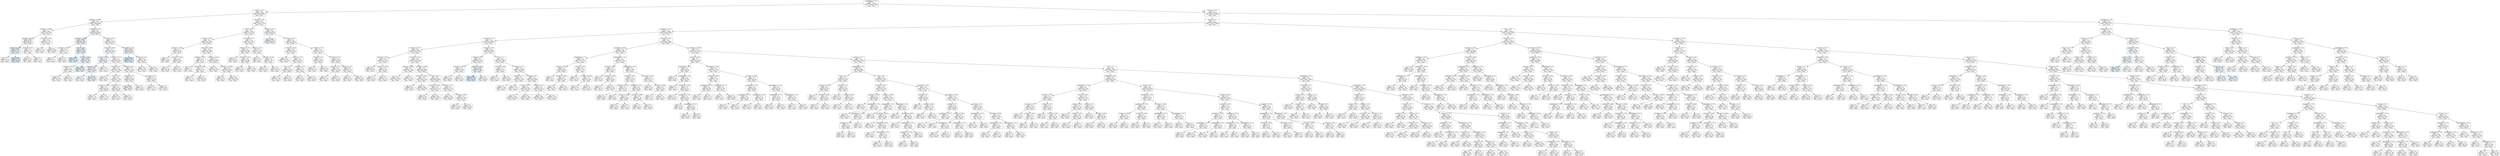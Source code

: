 digraph Tree {
node [shape=box, style="filled", color="black"] ;
0 [label="graphDepth <= 3.5\ngini = 0.5\nsamples = 32332\nvalue = [16144, 16188]\nclass = True", fillcolor="#feffff"] ;
1 [label="nbproc <= 4.5\ngini = 0.5\nsamples = 3932\nvalue = [1950, 1982]\nclass = True", fillcolor="#fcfdff"] ;
0 -> 1 [labeldistance=2.5, labelangle=45, headlabel="True"] ;
2 [label="sdComm <= 0.065\ngini = 0.5\nsamples = 1317\nvalue = [648, 669]\nclass = True", fillcolor="#f9fcfe"] ;
1 -> 2 ;
3 [label="sdComp <= 0.065\ngini = 0.5\nsamples = 406\nvalue = [202, 204]\nclass = True", fillcolor="#fdfeff"] ;
2 -> 3 ;
4 [label="sdComm <= 0.02\ngini = 0.499\nsamples = 62\nvalue = [30, 32]\nclass = True", fillcolor="#f3f9fd"] ;
3 -> 4 ;
5 [label="sdComp <= 0.02\ngini = 0.498\nsamples = 32\nvalue = [15, 17]\nclass = True", fillcolor="#e8f3fc"] ;
4 -> 5 ;
6 [label="gini = 0.5\nsamples = 12\nvalue = [6, 6]\nclass = False", fillcolor="#ffffff"] ;
5 -> 6 ;
7 [label="gini = 0.495\nsamples = 20\nvalue = [9, 11]\nclass = True", fillcolor="#dbedfa"] ;
5 -> 7 ;
8 [label="sdComp <= 0.02\ngini = 0.5\nsamples = 30\nvalue = [15, 15]\nclass = False", fillcolor="#ffffff"] ;
4 -> 8 ;
9 [label="gini = 0.5\nsamples = 16\nvalue = [8, 8]\nclass = False", fillcolor="#ffffff"] ;
8 -> 9 ;
10 [label="gini = 0.5\nsamples = 14\nvalue = [7, 7]\nclass = False", fillcolor="#ffffff"] ;
8 -> 10 ;
11 [label="sdComm <= 0.02\ngini = 0.5\nsamples = 344\nvalue = [172, 172]\nclass = False", fillcolor="#ffffff"] ;
3 -> 11 ;
12 [label="gini = 0.5\nsamples = 156\nvalue = [78, 78]\nclass = False", fillcolor="#ffffff"] ;
11 -> 12 ;
13 [label="gini = 0.5\nsamples = 188\nvalue = [94, 94]\nclass = False", fillcolor="#ffffff"] ;
11 -> 13 ;
14 [label="sdComm <= 0.2\ngini = 0.5\nsamples = 911\nvalue = [446, 465]\nclass = True", fillcolor="#f7fbfe"] ;
2 -> 14 ;
15 [label="sdComp <= 0.065\ngini = 0.499\nsamples = 201\nvalue = [95, 106]\nclass = True", fillcolor="#eaf5fc"] ;
14 -> 15 ;
16 [label="sdComp <= 0.02\ngini = 0.5\nsamples = 34\nvalue = [17, 17]\nclass = False", fillcolor="#ffffff"] ;
15 -> 16 ;
17 [label="gini = 0.5\nsamples = 22\nvalue = [11, 11]\nclass = False", fillcolor="#ffffff"] ;
16 -> 17 ;
18 [label="gini = 0.5\nsamples = 12\nvalue = [6, 6]\nclass = False", fillcolor="#ffffff"] ;
16 -> 18 ;
19 [label="CCR <= 0.55\ngini = 0.498\nsamples = 167\nvalue = [78, 89]\nclass = True", fillcolor="#e7f3fc"] ;
15 -> 19 ;
20 [label="gini = 0.495\nsamples = 51\nvalue = [23, 28]\nclass = True", fillcolor="#dceefa"] ;
19 -> 20 ;
21 [label="sdComp <= 0.65\ngini = 0.499\nsamples = 116\nvalue = [55, 61]\nclass = True", fillcolor="#ecf5fc"] ;
19 -> 21 ;
22 [label="sdComp <= 0.2\ngini = 0.5\nsamples = 46\nvalue = [23, 23]\nclass = False", fillcolor="#ffffff"] ;
21 -> 22 ;
23 [label="gini = 0.5\nsamples = 20\nvalue = [10, 10]\nclass = False", fillcolor="#ffffff"] ;
22 -> 23 ;
24 [label="gini = 0.5\nsamples = 26\nvalue = [13, 13]\nclass = False", fillcolor="#ffffff"] ;
22 -> 24 ;
25 [label="gini = 0.496\nsamples = 70\nvalue = [32, 38]\nclass = True", fillcolor="#e0f0fb"] ;
21 -> 25 ;
26 [label="sdComp <= 6.5\ngini = 0.5\nsamples = 710\nvalue = [351, 359]\nclass = True", fillcolor="#fbfdfe"] ;
14 -> 26 ;
27 [label="sdComm <= 0.65\ngini = 0.5\nsamples = 614\nvalue = [305, 309]\nclass = True", fillcolor="#fcfeff"] ;
26 -> 27 ;
28 [label="sdComp <= 0.65\ngini = 0.5\nsamples = 82\nvalue = [40, 42]\nclass = True", fillcolor="#f6fafe"] ;
27 -> 28 ;
29 [label="sdComp <= 0.2\ngini = 0.499\nsamples = 58\nvalue = [28, 30]\nclass = True", fillcolor="#f2f8fd"] ;
28 -> 29 ;
30 [label="gini = 0.5\nsamples = 20\nvalue = [10, 10]\nclass = False", fillcolor="#ffffff"] ;
29 -> 30 ;
31 [label="gini = 0.499\nsamples = 38\nvalue = [18, 20]\nclass = True", fillcolor="#ebf5fc"] ;
29 -> 31 ;
32 [label="gini = 0.5\nsamples = 24\nvalue = [12, 12]\nclass = False", fillcolor="#ffffff"] ;
28 -> 32 ;
33 [label="sdComm <= 2.0\ngini = 0.5\nsamples = 532\nvalue = [265, 267]\nclass = True", fillcolor="#fefeff"] ;
27 -> 33 ;
34 [label="sdComp <= 0.2\ngini = 0.5\nsamples = 306\nvalue = [153, 153]\nclass = False", fillcolor="#ffffff"] ;
33 -> 34 ;
35 [label="gini = 0.5\nsamples = 36\nvalue = [18, 18]\nclass = False", fillcolor="#ffffff"] ;
34 -> 35 ;
36 [label="CCR <= 5.5\ngini = 0.5\nsamples = 270\nvalue = [135, 135]\nclass = False", fillcolor="#ffffff"] ;
34 -> 36 ;
37 [label="sdComp <= 0.65\ngini = 0.5\nsamples = 178\nvalue = [89, 89]\nclass = False", fillcolor="#ffffff"] ;
36 -> 37 ;
38 [label="gini = 0.5\nsamples = 24\nvalue = [12, 12]\nclass = False", fillcolor="#ffffff"] ;
37 -> 38 ;
39 [label="gini = 0.5\nsamples = 154\nvalue = [77, 77]\nclass = False", fillcolor="#ffffff"] ;
37 -> 39 ;
40 [label="sdComp <= 2.0\ngini = 0.5\nsamples = 92\nvalue = [46, 46]\nclass = False", fillcolor="#ffffff"] ;
36 -> 40 ;
41 [label="gini = 0.5\nsamples = 54\nvalue = [27, 27]\nclass = False", fillcolor="#ffffff"] ;
40 -> 41 ;
42 [label="gini = 0.5\nsamples = 38\nvalue = [19, 19]\nclass = False", fillcolor="#ffffff"] ;
40 -> 42 ;
43 [label="sdComm <= 6.5\ngini = 0.5\nsamples = 226\nvalue = [112, 114]\nclass = True", fillcolor="#fcfdff"] ;
33 -> 43 ;
44 [label="sdComp <= 2.0\ngini = 0.5\nsamples = 108\nvalue = [53, 55]\nclass = True", fillcolor="#f8fbfe"] ;
43 -> 44 ;
45 [label="gini = 0.499\nsamples = 58\nvalue = [28, 30]\nclass = True", fillcolor="#f2f8fd"] ;
44 -> 45 ;
46 [label="gini = 0.5\nsamples = 50\nvalue = [25, 25]\nclass = False", fillcolor="#ffffff"] ;
44 -> 46 ;
47 [label="sdComp <= 2.0\ngini = 0.5\nsamples = 118\nvalue = [59, 59]\nclass = False", fillcolor="#ffffff"] ;
43 -> 47 ;
48 [label="gini = 0.5\nsamples = 54\nvalue = [27, 27]\nclass = False", fillcolor="#ffffff"] ;
47 -> 48 ;
49 [label="gini = 0.5\nsamples = 64\nvalue = [32, 32]\nclass = False", fillcolor="#ffffff"] ;
47 -> 49 ;
50 [label="sdComm <= 2.0\ngini = 0.499\nsamples = 96\nvalue = [46, 50]\nclass = True", fillcolor="#eff7fd"] ;
26 -> 50 ;
51 [label="gini = 0.491\nsamples = 30\nvalue = [13, 17]\nclass = True", fillcolor="#d0e8f9"] ;
50 -> 51 ;
52 [label="sdComm <= 6.5\ngini = 0.5\nsamples = 66\nvalue = [33, 33]\nclass = False", fillcolor="#ffffff"] ;
50 -> 52 ;
53 [label="gini = 0.5\nsamples = 36\nvalue = [18, 18]\nclass = False", fillcolor="#ffffff"] ;
52 -> 53 ;
54 [label="gini = 0.5\nsamples = 30\nvalue = [15, 15]\nclass = False", fillcolor="#ffffff"] ;
52 -> 54 ;
55 [label="sdComp <= 0.65\ngini = 0.5\nsamples = 2615\nvalue = [1302, 1313]\nclass = True", fillcolor="#fdfeff"] ;
1 -> 55 ;
56 [label="CCR <= 0.55\ngini = 0.5\nsamples = 1548\nvalue = [774, 774]\nclass = False", fillcolor="#ffffff"] ;
55 -> 56 ;
57 [label="sdComp <= 0.02\ngini = 0.5\nsamples = 1264\nvalue = [632, 632]\nclass = False", fillcolor="#ffffff"] ;
56 -> 57 ;
58 [label="sdComm <= 0.02\ngini = 0.5\nsamples = 78\nvalue = [39, 39]\nclass = False", fillcolor="#ffffff"] ;
57 -> 58 ;
59 [label="gini = 0.5\nsamples = 12\nvalue = [6, 6]\nclass = False", fillcolor="#ffffff"] ;
58 -> 59 ;
60 [label="sdComm <= 0.065\ngini = 0.5\nsamples = 66\nvalue = [33, 33]\nclass = False", fillcolor="#ffffff"] ;
58 -> 60 ;
61 [label="gini = 0.5\nsamples = 40\nvalue = [20, 20]\nclass = False", fillcolor="#ffffff"] ;
60 -> 61 ;
62 [label="gini = 0.5\nsamples = 26\nvalue = [13, 13]\nclass = False", fillcolor="#ffffff"] ;
60 -> 62 ;
63 [label="sdComp <= 0.065\ngini = 0.5\nsamples = 1186\nvalue = [593, 593]\nclass = False", fillcolor="#ffffff"] ;
57 -> 63 ;
64 [label="sdComm <= 0.02\ngini = 0.5\nsamples = 54\nvalue = [27, 27]\nclass = False", fillcolor="#ffffff"] ;
63 -> 64 ;
65 [label="gini = 0.5\nsamples = 4\nvalue = [2, 2]\nclass = False", fillcolor="#ffffff"] ;
64 -> 65 ;
66 [label="sdComm <= 0.065\ngini = 0.5\nsamples = 50\nvalue = [25, 25]\nclass = False", fillcolor="#ffffff"] ;
64 -> 66 ;
67 [label="gini = 0.5\nsamples = 22\nvalue = [11, 11]\nclass = False", fillcolor="#ffffff"] ;
66 -> 67 ;
68 [label="gini = 0.5\nsamples = 28\nvalue = [14, 14]\nclass = False", fillcolor="#ffffff"] ;
66 -> 68 ;
69 [label="sdComm <= 0.02\ngini = 0.5\nsamples = 1132\nvalue = [566, 566]\nclass = False", fillcolor="#ffffff"] ;
63 -> 69 ;
70 [label="gini = 0.5\nsamples = 512\nvalue = [256, 256]\nclass = False", fillcolor="#ffffff"] ;
69 -> 70 ;
71 [label="sdComm <= 0.065\ngini = 0.5\nsamples = 620\nvalue = [310, 310]\nclass = False", fillcolor="#ffffff"] ;
69 -> 71 ;
72 [label="gini = 0.5\nsamples = 94\nvalue = [47, 47]\nclass = False", fillcolor="#ffffff"] ;
71 -> 72 ;
73 [label="gini = 0.5\nsamples = 526\nvalue = [263, 263]\nclass = False", fillcolor="#ffffff"] ;
71 -> 73 ;
74 [label="sdComp <= 0.2\ngini = 0.5\nsamples = 284\nvalue = [142, 142]\nclass = False", fillcolor="#ffffff"] ;
56 -> 74 ;
75 [label="sdComm <= 0.2\ngini = 0.5\nsamples = 180\nvalue = [90, 90]\nclass = False", fillcolor="#ffffff"] ;
74 -> 75 ;
76 [label="gini = 0.5\nsamples = 44\nvalue = [22, 22]\nclass = False", fillcolor="#ffffff"] ;
75 -> 76 ;
77 [label="sdComm <= 0.65\ngini = 0.5\nsamples = 136\nvalue = [68, 68]\nclass = False", fillcolor="#ffffff"] ;
75 -> 77 ;
78 [label="gini = 0.5\nsamples = 30\nvalue = [15, 15]\nclass = False", fillcolor="#ffffff"] ;
77 -> 78 ;
79 [label="gini = 0.5\nsamples = 106\nvalue = [53, 53]\nclass = False", fillcolor="#ffffff"] ;
77 -> 79 ;
80 [label="sdComm <= 0.2\ngini = 0.5\nsamples = 104\nvalue = [52, 52]\nclass = False", fillcolor="#ffffff"] ;
74 -> 80 ;
81 [label="gini = 0.5\nsamples = 10\nvalue = [5, 5]\nclass = False", fillcolor="#ffffff"] ;
80 -> 81 ;
82 [label="sdComm <= 0.65\ngini = 0.5\nsamples = 94\nvalue = [47, 47]\nclass = False", fillcolor="#ffffff"] ;
80 -> 82 ;
83 [label="gini = 0.5\nsamples = 46\nvalue = [23, 23]\nclass = False", fillcolor="#ffffff"] ;
82 -> 83 ;
84 [label="gini = 0.5\nsamples = 48\nvalue = [24, 24]\nclass = False", fillcolor="#ffffff"] ;
82 -> 84 ;
85 [label="sdComm <= 0.2\ngini = 0.5\nsamples = 1067\nvalue = [528, 539]\nclass = True", fillcolor="#fbfdfe"] ;
55 -> 85 ;
86 [label="gini = 0.499\nsamples = 215\nvalue = [102, 113]\nclass = True", fillcolor="#ecf5fc"] ;
85 -> 86 ;
87 [label="sdComp <= 2.0\ngini = 0.5\nsamples = 852\nvalue = [426, 426]\nclass = False", fillcolor="#ffffff"] ;
85 -> 87 ;
88 [label="sdComm <= 0.65\ngini = 0.5\nsamples = 558\nvalue = [279, 279]\nclass = False", fillcolor="#ffffff"] ;
87 -> 88 ;
89 [label="gini = 0.5\nsamples = 276\nvalue = [138, 138]\nclass = False", fillcolor="#ffffff"] ;
88 -> 89 ;
90 [label="sdComm <= 2.0\ngini = 0.5\nsamples = 282\nvalue = [141, 141]\nclass = False", fillcolor="#ffffff"] ;
88 -> 90 ;
91 [label="CCR <= 5.5\ngini = 0.5\nsamples = 212\nvalue = [106, 106]\nclass = False", fillcolor="#ffffff"] ;
90 -> 91 ;
92 [label="gini = 0.5\nsamples = 150\nvalue = [75, 75]\nclass = False", fillcolor="#ffffff"] ;
91 -> 92 ;
93 [label="gini = 0.5\nsamples = 62\nvalue = [31, 31]\nclass = False", fillcolor="#ffffff"] ;
91 -> 93 ;
94 [label="sdComm <= 6.5\ngini = 0.5\nsamples = 70\nvalue = [35, 35]\nclass = False", fillcolor="#ffffff"] ;
90 -> 94 ;
95 [label="gini = 0.5\nsamples = 32\nvalue = [16, 16]\nclass = False", fillcolor="#ffffff"] ;
94 -> 95 ;
96 [label="gini = 0.5\nsamples = 38\nvalue = [19, 19]\nclass = False", fillcolor="#ffffff"] ;
94 -> 96 ;
97 [label="sdComm <= 2.0\ngini = 0.5\nsamples = 294\nvalue = [147, 147]\nclass = False", fillcolor="#ffffff"] ;
87 -> 97 ;
98 [label="sdComp <= 6.5\ngini = 0.5\nsamples = 108\nvalue = [54, 54]\nclass = False", fillcolor="#ffffff"] ;
97 -> 98 ;
99 [label="gini = 0.5\nsamples = 42\nvalue = [21, 21]\nclass = False", fillcolor="#ffffff"] ;
98 -> 99 ;
100 [label="gini = 0.5\nsamples = 66\nvalue = [33, 33]\nclass = False", fillcolor="#ffffff"] ;
98 -> 100 ;
101 [label="sdComm <= 6.5\ngini = 0.5\nsamples = 186\nvalue = [93, 93]\nclass = False", fillcolor="#ffffff"] ;
97 -> 101 ;
102 [label="sdComp <= 6.5\ngini = 0.5\nsamples = 124\nvalue = [62, 62]\nclass = False", fillcolor="#ffffff"] ;
101 -> 102 ;
103 [label="gini = 0.5\nsamples = 54\nvalue = [27, 27]\nclass = False", fillcolor="#ffffff"] ;
102 -> 103 ;
104 [label="gini = 0.5\nsamples = 70\nvalue = [35, 35]\nclass = False", fillcolor="#ffffff"] ;
102 -> 104 ;
105 [label="sdComp <= 6.5\ngini = 0.5\nsamples = 62\nvalue = [31, 31]\nclass = False", fillcolor="#ffffff"] ;
101 -> 105 ;
106 [label="gini = 0.5\nsamples = 26\nvalue = [13, 13]\nclass = False", fillcolor="#ffffff"] ;
105 -> 106 ;
107 [label="gini = 0.5\nsamples = 36\nvalue = [18, 18]\nclass = False", fillcolor="#ffffff"] ;
105 -> 107 ;
108 [label="sdComm <= 6.5\ngini = 0.5\nsamples = 28400\nvalue = [14194, 14206]\nclass = True", fillcolor="#ffffff"] ;
0 -> 108 [labeldistance=2.5, labelangle=-45, headlabel="False"] ;
109 [label="nbproc <= 4.5\ngini = 0.5\nsamples = 24654\nvalue = [12325, 12329]\nclass = True", fillcolor="#ffffff"] ;
108 -> 109 ;
110 [label="graphSize <= 22.5\ngini = 0.5\nsamples = 10066\nvalue = [5031, 5035]\nclass = True", fillcolor="#ffffff"] ;
109 -> 110 ;
111 [label="sdComm <= 0.2\ngini = 0.5\nsamples = 4456\nvalue = [2226, 2230]\nclass = True", fillcolor="#ffffff"] ;
110 -> 111 ;
112 [label="sdComp <= 0.02\ngini = 0.5\nsamples = 2566\nvalue = [1283, 1283]\nclass = False", fillcolor="#ffffff"] ;
111 -> 112 ;
113 [label="sdComm <= 0.02\ngini = 0.5\nsamples = 250\nvalue = [125, 125]\nclass = False", fillcolor="#ffffff"] ;
112 -> 113 ;
114 [label="gini = 0.5\nsamples = 66\nvalue = [33, 33]\nclass = False", fillcolor="#ffffff"] ;
113 -> 114 ;
115 [label="sdComm <= 0.065\ngini = 0.5\nsamples = 184\nvalue = [92, 92]\nclass = False", fillcolor="#ffffff"] ;
113 -> 115 ;
116 [label="gini = 0.5\nsamples = 110\nvalue = [55, 55]\nclass = False", fillcolor="#ffffff"] ;
115 -> 116 ;
117 [label="gini = 0.5\nsamples = 74\nvalue = [37, 37]\nclass = False", fillcolor="#ffffff"] ;
115 -> 117 ;
118 [label="sdComm <= 0.02\ngini = 0.5\nsamples = 2316\nvalue = [1158, 1158]\nclass = False", fillcolor="#ffffff"] ;
112 -> 118 ;
119 [label="sdComp <= 0.065\ngini = 0.5\nsamples = 708\nvalue = [354, 354]\nclass = False", fillcolor="#ffffff"] ;
118 -> 119 ;
120 [label="gini = 0.5\nsamples = 266\nvalue = [133, 133]\nclass = False", fillcolor="#ffffff"] ;
119 -> 120 ;
121 [label="gini = 0.5\nsamples = 442\nvalue = [221, 221]\nclass = False", fillcolor="#ffffff"] ;
119 -> 121 ;
122 [label="sdComm <= 0.065\ngini = 0.5\nsamples = 1608\nvalue = [804, 804]\nclass = False", fillcolor="#ffffff"] ;
118 -> 122 ;
123 [label="sdComp <= 0.065\ngini = 0.5\nsamples = 672\nvalue = [336, 336]\nclass = False", fillcolor="#ffffff"] ;
122 -> 123 ;
124 [label="gini = 0.5\nsamples = 64\nvalue = [32, 32]\nclass = False", fillcolor="#ffffff"] ;
123 -> 124 ;
125 [label="gini = 0.5\nsamples = 608\nvalue = [304, 304]\nclass = False", fillcolor="#ffffff"] ;
123 -> 125 ;
126 [label="CCR <= 0.55\ngini = 0.5\nsamples = 936\nvalue = [468, 468]\nclass = False", fillcolor="#ffffff"] ;
122 -> 126 ;
127 [label="sdComp <= 0.065\ngini = 0.5\nsamples = 514\nvalue = [257, 257]\nclass = False", fillcolor="#ffffff"] ;
126 -> 127 ;
128 [label="gini = 0.5\nsamples = 68\nvalue = [34, 34]\nclass = False", fillcolor="#ffffff"] ;
127 -> 128 ;
129 [label="gini = 0.5\nsamples = 446\nvalue = [223, 223]\nclass = False", fillcolor="#ffffff"] ;
127 -> 129 ;
130 [label="sdComp <= 0.2\ngini = 0.5\nsamples = 422\nvalue = [211, 211]\nclass = False", fillcolor="#ffffff"] ;
126 -> 130 ;
131 [label="gini = 0.5\nsamples = 208\nvalue = [104, 104]\nclass = False", fillcolor="#ffffff"] ;
130 -> 131 ;
132 [label="sdComp <= 0.65\ngini = 0.5\nsamples = 214\nvalue = [107, 107]\nclass = False", fillcolor="#ffffff"] ;
130 -> 132 ;
133 [label="gini = 0.5\nsamples = 156\nvalue = [78, 78]\nclass = False", fillcolor="#ffffff"] ;
132 -> 133 ;
134 [label="gini = 0.5\nsamples = 58\nvalue = [29, 29]\nclass = False", fillcolor="#ffffff"] ;
132 -> 134 ;
135 [label="sdComp <= 0.65\ngini = 0.5\nsamples = 1890\nvalue = [943, 947]\nclass = True", fillcolor="#feffff"] ;
111 -> 135 ;
136 [label="sdComp <= 0.2\ngini = 0.5\nsamples = 228\nvalue = [112, 116]\nclass = True", fillcolor="#f8fcfe"] ;
135 -> 136 ;
137 [label="sdComm <= 0.65\ngini = 0.5\nsamples = 140\nvalue = [70, 70]\nclass = False", fillcolor="#ffffff"] ;
136 -> 137 ;
138 [label="gini = 0.5\nsamples = 96\nvalue = [48, 48]\nclass = False", fillcolor="#ffffff"] ;
137 -> 138 ;
139 [label="gini = 0.5\nsamples = 44\nvalue = [22, 22]\nclass = False", fillcolor="#ffffff"] ;
137 -> 139 ;
140 [label="sdComm <= 0.65\ngini = 0.499\nsamples = 88\nvalue = [42, 46]\nclass = True", fillcolor="#eef6fd"] ;
136 -> 140 ;
141 [label="gini = 0.494\nsamples = 36\nvalue = [16, 20]\nclass = True", fillcolor="#d7ebfa"] ;
140 -> 141 ;
142 [label="gini = 0.5\nsamples = 52\nvalue = [26, 26]\nclass = False", fillcolor="#ffffff"] ;
140 -> 142 ;
143 [label="CCR <= 5.5\ngini = 0.5\nsamples = 1662\nvalue = [831, 831]\nclass = False", fillcolor="#ffffff"] ;
135 -> 143 ;
144 [label="sdComm <= 0.65\ngini = 0.5\nsamples = 174\nvalue = [87, 87]\nclass = False", fillcolor="#ffffff"] ;
143 -> 144 ;
145 [label="gini = 0.5\nsamples = 114\nvalue = [57, 57]\nclass = False", fillcolor="#ffffff"] ;
144 -> 145 ;
146 [label="gini = 0.5\nsamples = 60\nvalue = [30, 30]\nclass = False", fillcolor="#ffffff"] ;
144 -> 146 ;
147 [label="sdComp <= 2.0\ngini = 0.5\nsamples = 1488\nvalue = [744, 744]\nclass = False", fillcolor="#ffffff"] ;
143 -> 147 ;
148 [label="sdComm <= 2.0\ngini = 0.5\nsamples = 290\nvalue = [145, 145]\nclass = False", fillcolor="#ffffff"] ;
147 -> 148 ;
149 [label="gini = 0.5\nsamples = 140\nvalue = [70, 70]\nclass = False", fillcolor="#ffffff"] ;
148 -> 149 ;
150 [label="gini = 0.5\nsamples = 150\nvalue = [75, 75]\nclass = False", fillcolor="#ffffff"] ;
148 -> 150 ;
151 [label="sdComp <= 6.5\ngini = 0.5\nsamples = 1198\nvalue = [599, 599]\nclass = False", fillcolor="#ffffff"] ;
147 -> 151 ;
152 [label="sdComm <= 2.0\ngini = 0.5\nsamples = 494\nvalue = [247, 247]\nclass = False", fillcolor="#ffffff"] ;
151 -> 152 ;
153 [label="gini = 0.5\nsamples = 248\nvalue = [124, 124]\nclass = False", fillcolor="#ffffff"] ;
152 -> 153 ;
154 [label="gini = 0.5\nsamples = 246\nvalue = [123, 123]\nclass = False", fillcolor="#ffffff"] ;
152 -> 154 ;
155 [label="sdComm <= 2.0\ngini = 0.5\nsamples = 704\nvalue = [352, 352]\nclass = False", fillcolor="#ffffff"] ;
151 -> 155 ;
156 [label="gini = 0.5\nsamples = 460\nvalue = [230, 230]\nclass = False", fillcolor="#ffffff"] ;
155 -> 156 ;
157 [label="gini = 0.5\nsamples = 244\nvalue = [122, 122]\nclass = False", fillcolor="#ffffff"] ;
155 -> 157 ;
158 [label="sdComm <= 0.02\ngini = 0.5\nsamples = 5610\nvalue = [2805, 2805]\nclass = False", fillcolor="#ffffff"] ;
110 -> 158 ;
159 [label="graphSize <= 40.0\ngini = 0.5\nsamples = 488\nvalue = [244, 244]\nclass = False", fillcolor="#ffffff"] ;
158 -> 159 ;
160 [label="graphDepth <= 7.5\ngini = 0.5\nsamples = 230\nvalue = [115, 115]\nclass = False", fillcolor="#ffffff"] ;
159 -> 160 ;
161 [label="sdComp <= 0.02\ngini = 0.5\nsamples = 88\nvalue = [44, 44]\nclass = False", fillcolor="#ffffff"] ;
160 -> 161 ;
162 [label="gini = 0.5\nsamples = 4\nvalue = [2, 2]\nclass = False", fillcolor="#ffffff"] ;
161 -> 162 ;
163 [label="sdComp <= 0.065\ngini = 0.5\nsamples = 84\nvalue = [42, 42]\nclass = False", fillcolor="#ffffff"] ;
161 -> 163 ;
164 [label="gini = 0.5\nsamples = 46\nvalue = [23, 23]\nclass = False", fillcolor="#ffffff"] ;
163 -> 164 ;
165 [label="gini = 0.5\nsamples = 38\nvalue = [19, 19]\nclass = False", fillcolor="#ffffff"] ;
163 -> 165 ;
166 [label="sdComp <= 0.02\ngini = 0.5\nsamples = 142\nvalue = [71, 71]\nclass = False", fillcolor="#ffffff"] ;
160 -> 166 ;
167 [label="gini = 0.5\nsamples = 26\nvalue = [13, 13]\nclass = False", fillcolor="#ffffff"] ;
166 -> 167 ;
168 [label="sdComp <= 0.065\ngini = 0.5\nsamples = 116\nvalue = [58, 58]\nclass = False", fillcolor="#ffffff"] ;
166 -> 168 ;
169 [label="gini = 0.5\nsamples = 34\nvalue = [17, 17]\nclass = False", fillcolor="#ffffff"] ;
168 -> 169 ;
170 [label="gini = 0.5\nsamples = 82\nvalue = [41, 41]\nclass = False", fillcolor="#ffffff"] ;
168 -> 170 ;
171 [label="graphDepth <= 12.5\ngini = 0.5\nsamples = 258\nvalue = [129, 129]\nclass = False", fillcolor="#ffffff"] ;
159 -> 171 ;
172 [label="sdComp <= 0.02\ngini = 0.5\nsamples = 64\nvalue = [32, 32]\nclass = False", fillcolor="#ffffff"] ;
171 -> 172 ;
173 [label="gini = 0.5\nsamples = 8\nvalue = [4, 4]\nclass = False", fillcolor="#ffffff"] ;
172 -> 173 ;
174 [label="sdComp <= 0.065\ngini = 0.5\nsamples = 56\nvalue = [28, 28]\nclass = False", fillcolor="#ffffff"] ;
172 -> 174 ;
175 [label="gini = 0.5\nsamples = 20\nvalue = [10, 10]\nclass = False", fillcolor="#ffffff"] ;
174 -> 175 ;
176 [label="gini = 0.5\nsamples = 36\nvalue = [18, 18]\nclass = False", fillcolor="#ffffff"] ;
174 -> 176 ;
177 [label="graphDepth <= 25.5\ngini = 0.5\nsamples = 194\nvalue = [97, 97]\nclass = False", fillcolor="#ffffff"] ;
171 -> 177 ;
178 [label="sdComp <= 0.02\ngini = 0.5\nsamples = 140\nvalue = [70, 70]\nclass = False", fillcolor="#ffffff"] ;
177 -> 178 ;
179 [label="graphSize <= 75.0\ngini = 0.5\nsamples = 54\nvalue = [27, 27]\nclass = False", fillcolor="#ffffff"] ;
178 -> 179 ;
180 [label="gini = 0.5\nsamples = 46\nvalue = [23, 23]\nclass = False", fillcolor="#ffffff"] ;
179 -> 180 ;
181 [label="gini = 0.5\nsamples = 8\nvalue = [4, 4]\nclass = False", fillcolor="#ffffff"] ;
179 -> 181 ;
182 [label="graphSize <= 75.0\ngini = 0.5\nsamples = 86\nvalue = [43, 43]\nclass = False", fillcolor="#ffffff"] ;
178 -> 182 ;
183 [label="sdComp <= 0.065\ngini = 0.5\nsamples = 48\nvalue = [24, 24]\nclass = False", fillcolor="#ffffff"] ;
182 -> 183 ;
184 [label="gini = 0.5\nsamples = 18\nvalue = [9, 9]\nclass = False", fillcolor="#ffffff"] ;
183 -> 184 ;
185 [label="gini = 0.5\nsamples = 30\nvalue = [15, 15]\nclass = False", fillcolor="#ffffff"] ;
183 -> 185 ;
186 [label="sdComp <= 0.065\ngini = 0.5\nsamples = 38\nvalue = [19, 19]\nclass = False", fillcolor="#ffffff"] ;
182 -> 186 ;
187 [label="gini = 0.5\nsamples = 12\nvalue = [6, 6]\nclass = False", fillcolor="#ffffff"] ;
186 -> 187 ;
188 [label="gini = 0.5\nsamples = 26\nvalue = [13, 13]\nclass = False", fillcolor="#ffffff"] ;
186 -> 188 ;
189 [label="sdComp <= 0.02\ngini = 0.5\nsamples = 54\nvalue = [27, 27]\nclass = False", fillcolor="#ffffff"] ;
177 -> 189 ;
190 [label="gini = 0.5\nsamples = 16\nvalue = [8, 8]\nclass = False", fillcolor="#ffffff"] ;
189 -> 190 ;
191 [label="sdComp <= 0.065\ngini = 0.5\nsamples = 38\nvalue = [19, 19]\nclass = False", fillcolor="#ffffff"] ;
189 -> 191 ;
192 [label="gini = 0.5\nsamples = 14\nvalue = [7, 7]\nclass = False", fillcolor="#ffffff"] ;
191 -> 192 ;
193 [label="gini = 0.5\nsamples = 24\nvalue = [12, 12]\nclass = False", fillcolor="#ffffff"] ;
191 -> 193 ;
194 [label="sdComm <= 0.065\ngini = 0.5\nsamples = 5122\nvalue = [2561, 2561]\nclass = False", fillcolor="#ffffff"] ;
158 -> 194 ;
195 [label="sdComp <= 0.02\ngini = 0.5\nsamples = 412\nvalue = [206, 206]\nclass = False", fillcolor="#ffffff"] ;
194 -> 195 ;
196 [label="graphDepth <= 6.5\ngini = 0.5\nsamples = 98\nvalue = [49, 49]\nclass = False", fillcolor="#ffffff"] ;
195 -> 196 ;
197 [label="gini = 0.5\nsamples = 12\nvalue = [6, 6]\nclass = False", fillcolor="#ffffff"] ;
196 -> 197 ;
198 [label="graphDepth <= 9.0\ngini = 0.5\nsamples = 86\nvalue = [43, 43]\nclass = False", fillcolor="#ffffff"] ;
196 -> 198 ;
199 [label="gini = 0.5\nsamples = 4\nvalue = [2, 2]\nclass = False", fillcolor="#ffffff"] ;
198 -> 199 ;
200 [label="graphSize <= 40.0\ngini = 0.5\nsamples = 82\nvalue = [41, 41]\nclass = False", fillcolor="#ffffff"] ;
198 -> 200 ;
201 [label="gini = 0.5\nsamples = 24\nvalue = [12, 12]\nclass = False", fillcolor="#ffffff"] ;
200 -> 201 ;
202 [label="graphSize <= 75.0\ngini = 0.5\nsamples = 58\nvalue = [29, 29]\nclass = False", fillcolor="#ffffff"] ;
200 -> 202 ;
203 [label="gini = 0.5\nsamples = 18\nvalue = [9, 9]\nclass = False", fillcolor="#ffffff"] ;
202 -> 203 ;
204 [label="graphDepth <= 25.5\ngini = 0.5\nsamples = 40\nvalue = [20, 20]\nclass = False", fillcolor="#ffffff"] ;
202 -> 204 ;
205 [label="gini = 0.5\nsamples = 32\nvalue = [16, 16]\nclass = False", fillcolor="#ffffff"] ;
204 -> 205 ;
206 [label="gini = 0.5\nsamples = 8\nvalue = [4, 4]\nclass = False", fillcolor="#ffffff"] ;
204 -> 206 ;
207 [label="graphSize <= 40.0\ngini = 0.5\nsamples = 314\nvalue = [157, 157]\nclass = False", fillcolor="#ffffff"] ;
195 -> 207 ;
208 [label="sdComp <= 0.065\ngini = 0.5\nsamples = 142\nvalue = [71, 71]\nclass = False", fillcolor="#ffffff"] ;
207 -> 208 ;
209 [label="graphDepth <= 7.5\ngini = 0.5\nsamples = 60\nvalue = [30, 30]\nclass = False", fillcolor="#ffffff"] ;
208 -> 209 ;
210 [label="gini = 0.5\nsamples = 6\nvalue = [3, 3]\nclass = False", fillcolor="#ffffff"] ;
209 -> 210 ;
211 [label="gini = 0.5\nsamples = 54\nvalue = [27, 27]\nclass = False", fillcolor="#ffffff"] ;
209 -> 211 ;
212 [label="graphDepth <= 7.5\ngini = 0.5\nsamples = 82\nvalue = [41, 41]\nclass = False", fillcolor="#ffffff"] ;
208 -> 212 ;
213 [label="gini = 0.5\nsamples = 22\nvalue = [11, 11]\nclass = False", fillcolor="#ffffff"] ;
212 -> 213 ;
214 [label="gini = 0.5\nsamples = 60\nvalue = [30, 30]\nclass = False", fillcolor="#ffffff"] ;
212 -> 214 ;
215 [label="sdComp <= 0.065\ngini = 0.5\nsamples = 172\nvalue = [86, 86]\nclass = False", fillcolor="#ffffff"] ;
207 -> 215 ;
216 [label="graphSize <= 75.0\ngini = 0.5\nsamples = 80\nvalue = [40, 40]\nclass = False", fillcolor="#ffffff"] ;
215 -> 216 ;
217 [label="graphDepth <= 12.5\ngini = 0.5\nsamples = 48\nvalue = [24, 24]\nclass = False", fillcolor="#ffffff"] ;
216 -> 217 ;
218 [label="gini = 0.5\nsamples = 20\nvalue = [10, 10]\nclass = False", fillcolor="#ffffff"] ;
217 -> 218 ;
219 [label="gini = 0.5\nsamples = 28\nvalue = [14, 14]\nclass = False", fillcolor="#ffffff"] ;
217 -> 219 ;
220 [label="graphDepth <= 25.5\ngini = 0.5\nsamples = 32\nvalue = [16, 16]\nclass = False", fillcolor="#ffffff"] ;
216 -> 220 ;
221 [label="gini = 0.5\nsamples = 20\nvalue = [10, 10]\nclass = False", fillcolor="#ffffff"] ;
220 -> 221 ;
222 [label="gini = 0.5\nsamples = 12\nvalue = [6, 6]\nclass = False", fillcolor="#ffffff"] ;
220 -> 222 ;
223 [label="graphSize <= 75.0\ngini = 0.5\nsamples = 92\nvalue = [46, 46]\nclass = False", fillcolor="#ffffff"] ;
215 -> 223 ;
224 [label="graphDepth <= 12.5\ngini = 0.5\nsamples = 48\nvalue = [24, 24]\nclass = False", fillcolor="#ffffff"] ;
223 -> 224 ;
225 [label="gini = 0.5\nsamples = 28\nvalue = [14, 14]\nclass = False", fillcolor="#ffffff"] ;
224 -> 225 ;
226 [label="gini = 0.5\nsamples = 20\nvalue = [10, 10]\nclass = False", fillcolor="#ffffff"] ;
224 -> 226 ;
227 [label="graphDepth <= 25.5\ngini = 0.5\nsamples = 44\nvalue = [22, 22]\nclass = False", fillcolor="#ffffff"] ;
223 -> 227 ;
228 [label="gini = 0.5\nsamples = 14\nvalue = [7, 7]\nclass = False", fillcolor="#ffffff"] ;
227 -> 228 ;
229 [label="gini = 0.5\nsamples = 30\nvalue = [15, 15]\nclass = False", fillcolor="#ffffff"] ;
227 -> 229 ;
230 [label="sdComm <= 0.2\ngini = 0.5\nsamples = 4710\nvalue = [2355, 2355]\nclass = False", fillcolor="#ffffff"] ;
194 -> 230 ;
231 [label="graphDepth <= 6.5\ngini = 0.5\nsamples = 808\nvalue = [404, 404]\nclass = False", fillcolor="#ffffff"] ;
230 -> 231 ;
232 [label="CCR <= 0.55\ngini = 0.5\nsamples = 126\nvalue = [63, 63]\nclass = False", fillcolor="#ffffff"] ;
231 -> 232 ;
233 [label="sdComp <= 0.02\ngini = 0.5\nsamples = 60\nvalue = [30, 30]\nclass = False", fillcolor="#ffffff"] ;
232 -> 233 ;
234 [label="gini = 0.5\nsamples = 2\nvalue = [1, 1]\nclass = False", fillcolor="#ffffff"] ;
233 -> 234 ;
235 [label="sdComp <= 0.065\ngini = 0.5\nsamples = 58\nvalue = [29, 29]\nclass = False", fillcolor="#ffffff"] ;
233 -> 235 ;
236 [label="gini = 0.5\nsamples = 8\nvalue = [4, 4]\nclass = False", fillcolor="#ffffff"] ;
235 -> 236 ;
237 [label="gini = 0.5\nsamples = 50\nvalue = [25, 25]\nclass = False", fillcolor="#ffffff"] ;
235 -> 237 ;
238 [label="sdComp <= 0.2\ngini = 0.5\nsamples = 66\nvalue = [33, 33]\nclass = False", fillcolor="#ffffff"] ;
232 -> 238 ;
239 [label="gini = 0.5\nsamples = 20\nvalue = [10, 10]\nclass = False", fillcolor="#ffffff"] ;
238 -> 239 ;
240 [label="sdComp <= 0.65\ngini = 0.5\nsamples = 46\nvalue = [23, 23]\nclass = False", fillcolor="#ffffff"] ;
238 -> 240 ;
241 [label="gini = 0.5\nsamples = 24\nvalue = [12, 12]\nclass = False", fillcolor="#ffffff"] ;
240 -> 241 ;
242 [label="gini = 0.5\nsamples = 22\nvalue = [11, 11]\nclass = False", fillcolor="#ffffff"] ;
240 -> 242 ;
243 [label="CCR <= 0.55\ngini = 0.5\nsamples = 682\nvalue = [341, 341]\nclass = False", fillcolor="#ffffff"] ;
231 -> 243 ;
244 [label="sdComp <= 0.02\ngini = 0.5\nsamples = 340\nvalue = [170, 170]\nclass = False", fillcolor="#ffffff"] ;
243 -> 244 ;
245 [label="graphSize <= 40.0\ngini = 0.5\nsamples = 98\nvalue = [49, 49]\nclass = False", fillcolor="#ffffff"] ;
244 -> 245 ;
246 [label="gini = 0.5\nsamples = 42\nvalue = [21, 21]\nclass = False", fillcolor="#ffffff"] ;
245 -> 246 ;
247 [label="graphDepth <= 12.5\ngini = 0.5\nsamples = 56\nvalue = [28, 28]\nclass = False", fillcolor="#ffffff"] ;
245 -> 247 ;
248 [label="gini = 0.5\nsamples = 26\nvalue = [13, 13]\nclass = False", fillcolor="#ffffff"] ;
247 -> 248 ;
249 [label="graphDepth <= 25.5\ngini = 0.5\nsamples = 30\nvalue = [15, 15]\nclass = False", fillcolor="#ffffff"] ;
247 -> 249 ;
250 [label="graphSize <= 75.0\ngini = 0.5\nsamples = 20\nvalue = [10, 10]\nclass = False", fillcolor="#ffffff"] ;
249 -> 250 ;
251 [label="gini = 0.5\nsamples = 12\nvalue = [6, 6]\nclass = False", fillcolor="#ffffff"] ;
250 -> 251 ;
252 [label="gini = 0.5\nsamples = 8\nvalue = [4, 4]\nclass = False", fillcolor="#ffffff"] ;
250 -> 252 ;
253 [label="gini = 0.5\nsamples = 10\nvalue = [5, 5]\nclass = False", fillcolor="#ffffff"] ;
249 -> 253 ;
254 [label="sdComp <= 0.065\ngini = 0.5\nsamples = 242\nvalue = [121, 121]\nclass = False", fillcolor="#ffffff"] ;
244 -> 254 ;
255 [label="graphDepth <= 9.0\ngini = 0.5\nsamples = 142\nvalue = [71, 71]\nclass = False", fillcolor="#ffffff"] ;
254 -> 255 ;
256 [label="gini = 0.5\nsamples = 18\nvalue = [9, 9]\nclass = False", fillcolor="#ffffff"] ;
255 -> 256 ;
257 [label="graphSize <= 40.0\ngini = 0.5\nsamples = 124\nvalue = [62, 62]\nclass = False", fillcolor="#ffffff"] ;
255 -> 257 ;
258 [label="gini = 0.5\nsamples = 46\nvalue = [23, 23]\nclass = False", fillcolor="#ffffff"] ;
257 -> 258 ;
259 [label="graphSize <= 75.0\ngini = 0.5\nsamples = 78\nvalue = [39, 39]\nclass = False", fillcolor="#ffffff"] ;
257 -> 259 ;
260 [label="gini = 0.5\nsamples = 36\nvalue = [18, 18]\nclass = False", fillcolor="#ffffff"] ;
259 -> 260 ;
261 [label="graphDepth <= 25.5\ngini = 0.5\nsamples = 42\nvalue = [21, 21]\nclass = False", fillcolor="#ffffff"] ;
259 -> 261 ;
262 [label="gini = 0.5\nsamples = 24\nvalue = [12, 12]\nclass = False", fillcolor="#ffffff"] ;
261 -> 262 ;
263 [label="gini = 0.5\nsamples = 18\nvalue = [9, 9]\nclass = False", fillcolor="#ffffff"] ;
261 -> 263 ;
264 [label="graphDepth <= 9.0\ngini = 0.5\nsamples = 100\nvalue = [50, 50]\nclass = False", fillcolor="#ffffff"] ;
254 -> 264 ;
265 [label="gini = 0.5\nsamples = 20\nvalue = [10, 10]\nclass = False", fillcolor="#ffffff"] ;
264 -> 265 ;
266 [label="graphSize <= 40.0\ngini = 0.5\nsamples = 80\nvalue = [40, 40]\nclass = False", fillcolor="#ffffff"] ;
264 -> 266 ;
267 [label="gini = 0.5\nsamples = 20\nvalue = [10, 10]\nclass = False", fillcolor="#ffffff"] ;
266 -> 267 ;
268 [label="graphDepth <= 25.5\ngini = 0.5\nsamples = 60\nvalue = [30, 30]\nclass = False", fillcolor="#ffffff"] ;
266 -> 268 ;
269 [label="graphSize <= 75.0\ngini = 0.5\nsamples = 48\nvalue = [24, 24]\nclass = False", fillcolor="#ffffff"] ;
268 -> 269 ;
270 [label="gini = 0.5\nsamples = 32\nvalue = [16, 16]\nclass = False", fillcolor="#ffffff"] ;
269 -> 270 ;
271 [label="gini = 0.5\nsamples = 16\nvalue = [8, 8]\nclass = False", fillcolor="#ffffff"] ;
269 -> 271 ;
272 [label="gini = 0.5\nsamples = 12\nvalue = [6, 6]\nclass = False", fillcolor="#ffffff"] ;
268 -> 272 ;
273 [label="graphSize <= 40.0\ngini = 0.5\nsamples = 342\nvalue = [171, 171]\nclass = False", fillcolor="#ffffff"] ;
243 -> 273 ;
274 [label="sdComp <= 0.2\ngini = 0.5\nsamples = 116\nvalue = [58, 58]\nclass = False", fillcolor="#ffffff"] ;
273 -> 274 ;
275 [label="gini = 0.5\nsamples = 14\nvalue = [7, 7]\nclass = False", fillcolor="#ffffff"] ;
274 -> 275 ;
276 [label="sdComp <= 0.65\ngini = 0.5\nsamples = 102\nvalue = [51, 51]\nclass = False", fillcolor="#ffffff"] ;
274 -> 276 ;
277 [label="gini = 0.5\nsamples = 62\nvalue = [31, 31]\nclass = False", fillcolor="#ffffff"] ;
276 -> 277 ;
278 [label="gini = 0.5\nsamples = 40\nvalue = [20, 20]\nclass = False", fillcolor="#ffffff"] ;
276 -> 278 ;
279 [label="graphSize <= 75.0\ngini = 0.5\nsamples = 226\nvalue = [113, 113]\nclass = False", fillcolor="#ffffff"] ;
273 -> 279 ;
280 [label="sdComp <= 0.2\ngini = 0.5\nsamples = 96\nvalue = [48, 48]\nclass = False", fillcolor="#ffffff"] ;
279 -> 280 ;
281 [label="graphDepth <= 12.5\ngini = 0.5\nsamples = 26\nvalue = [13, 13]\nclass = False", fillcolor="#ffffff"] ;
280 -> 281 ;
282 [label="gini = 0.5\nsamples = 20\nvalue = [10, 10]\nclass = False", fillcolor="#ffffff"] ;
281 -> 282 ;
283 [label="gini = 0.5\nsamples = 6\nvalue = [3, 3]\nclass = False", fillcolor="#ffffff"] ;
281 -> 283 ;
284 [label="sdComp <= 0.65\ngini = 0.5\nsamples = 70\nvalue = [35, 35]\nclass = False", fillcolor="#ffffff"] ;
280 -> 284 ;
285 [label="graphDepth <= 12.5\ngini = 0.5\nsamples = 44\nvalue = [22, 22]\nclass = False", fillcolor="#ffffff"] ;
284 -> 285 ;
286 [label="gini = 0.5\nsamples = 20\nvalue = [10, 10]\nclass = False", fillcolor="#ffffff"] ;
285 -> 286 ;
287 [label="gini = 0.5\nsamples = 24\nvalue = [12, 12]\nclass = False", fillcolor="#ffffff"] ;
285 -> 287 ;
288 [label="graphDepth <= 12.5\ngini = 0.5\nsamples = 26\nvalue = [13, 13]\nclass = False", fillcolor="#ffffff"] ;
284 -> 288 ;
289 [label="gini = 0.5\nsamples = 8\nvalue = [4, 4]\nclass = False", fillcolor="#ffffff"] ;
288 -> 289 ;
290 [label="gini = 0.5\nsamples = 18\nvalue = [9, 9]\nclass = False", fillcolor="#ffffff"] ;
288 -> 290 ;
291 [label="sdComp <= 0.2\ngini = 0.5\nsamples = 130\nvalue = [65, 65]\nclass = False", fillcolor="#ffffff"] ;
279 -> 291 ;
292 [label="graphDepth <= 25.5\ngini = 0.5\nsamples = 28\nvalue = [14, 14]\nclass = False", fillcolor="#ffffff"] ;
291 -> 292 ;
293 [label="gini = 0.5\nsamples = 20\nvalue = [10, 10]\nclass = False", fillcolor="#ffffff"] ;
292 -> 293 ;
294 [label="gini = 0.5\nsamples = 8\nvalue = [4, 4]\nclass = False", fillcolor="#ffffff"] ;
292 -> 294 ;
295 [label="sdComp <= 0.65\ngini = 0.5\nsamples = 102\nvalue = [51, 51]\nclass = False", fillcolor="#ffffff"] ;
291 -> 295 ;
296 [label="graphDepth <= 25.5\ngini = 0.5\nsamples = 52\nvalue = [26, 26]\nclass = False", fillcolor="#ffffff"] ;
295 -> 296 ;
297 [label="gini = 0.5\nsamples = 30\nvalue = [15, 15]\nclass = False", fillcolor="#ffffff"] ;
296 -> 297 ;
298 [label="gini = 0.5\nsamples = 22\nvalue = [11, 11]\nclass = False", fillcolor="#ffffff"] ;
296 -> 298 ;
299 [label="graphDepth <= 25.5\ngini = 0.5\nsamples = 50\nvalue = [25, 25]\nclass = False", fillcolor="#ffffff"] ;
295 -> 299 ;
300 [label="gini = 0.5\nsamples = 14\nvalue = [7, 7]\nclass = False", fillcolor="#ffffff"] ;
299 -> 300 ;
301 [label="gini = 0.5\nsamples = 36\nvalue = [18, 18]\nclass = False", fillcolor="#ffffff"] ;
299 -> 301 ;
302 [label="CCR <= 5.5\ngini = 0.5\nsamples = 3902\nvalue = [1951, 1951]\nclass = False", fillcolor="#ffffff"] ;
230 -> 302 ;
303 [label="graphSize <= 40.0\ngini = 0.5\nsamples = 692\nvalue = [346, 346]\nclass = False", fillcolor="#ffffff"] ;
302 -> 303 ;
304 [label="graphDepth <= 7.5\ngini = 0.5\nsamples = 326\nvalue = [163, 163]\nclass = False", fillcolor="#ffffff"] ;
303 -> 304 ;
305 [label="sdComm <= 0.65\ngini = 0.5\nsamples = 84\nvalue = [42, 42]\nclass = False", fillcolor="#ffffff"] ;
304 -> 305 ;
306 [label="sdComp <= 0.2\ngini = 0.5\nsamples = 44\nvalue = [22, 22]\nclass = False", fillcolor="#ffffff"] ;
305 -> 306 ;
307 [label="gini = 0.5\nsamples = 30\nvalue = [15, 15]\nclass = False", fillcolor="#ffffff"] ;
306 -> 307 ;
308 [label="sdComp <= 0.65\ngini = 0.5\nsamples = 14\nvalue = [7, 7]\nclass = False", fillcolor="#ffffff"] ;
306 -> 308 ;
309 [label="gini = 0.5\nsamples = 4\nvalue = [2, 2]\nclass = False", fillcolor="#ffffff"] ;
308 -> 309 ;
310 [label="gini = 0.5\nsamples = 10\nvalue = [5, 5]\nclass = False", fillcolor="#ffffff"] ;
308 -> 310 ;
311 [label="sdComp <= 0.2\ngini = 0.5\nsamples = 40\nvalue = [20, 20]\nclass = False", fillcolor="#ffffff"] ;
305 -> 311 ;
312 [label="gini = 0.5\nsamples = 10\nvalue = [5, 5]\nclass = False", fillcolor="#ffffff"] ;
311 -> 312 ;
313 [label="sdComp <= 0.65\ngini = 0.5\nsamples = 30\nvalue = [15, 15]\nclass = False", fillcolor="#ffffff"] ;
311 -> 313 ;
314 [label="gini = 0.5\nsamples = 14\nvalue = [7, 7]\nclass = False", fillcolor="#ffffff"] ;
313 -> 314 ;
315 [label="gini = 0.5\nsamples = 16\nvalue = [8, 8]\nclass = False", fillcolor="#ffffff"] ;
313 -> 315 ;
316 [label="sdComm <= 0.65\ngini = 0.5\nsamples = 242\nvalue = [121, 121]\nclass = False", fillcolor="#ffffff"] ;
304 -> 316 ;
317 [label="sdComp <= 0.2\ngini = 0.5\nsamples = 122\nvalue = [61, 61]\nclass = False", fillcolor="#ffffff"] ;
316 -> 317 ;
318 [label="gini = 0.5\nsamples = 56\nvalue = [28, 28]\nclass = False", fillcolor="#ffffff"] ;
317 -> 318 ;
319 [label="sdComp <= 0.65\ngini = 0.5\nsamples = 66\nvalue = [33, 33]\nclass = False", fillcolor="#ffffff"] ;
317 -> 319 ;
320 [label="gini = 0.5\nsamples = 24\nvalue = [12, 12]\nclass = False", fillcolor="#ffffff"] ;
319 -> 320 ;
321 [label="gini = 0.5\nsamples = 42\nvalue = [21, 21]\nclass = False", fillcolor="#ffffff"] ;
319 -> 321 ;
322 [label="sdComp <= 0.2\ngini = 0.5\nsamples = 120\nvalue = [60, 60]\nclass = False", fillcolor="#ffffff"] ;
316 -> 322 ;
323 [label="gini = 0.5\nsamples = 32\nvalue = [16, 16]\nclass = False", fillcolor="#ffffff"] ;
322 -> 323 ;
324 [label="sdComp <= 0.65\ngini = 0.5\nsamples = 88\nvalue = [44, 44]\nclass = False", fillcolor="#ffffff"] ;
322 -> 324 ;
325 [label="gini = 0.5\nsamples = 40\nvalue = [20, 20]\nclass = False", fillcolor="#ffffff"] ;
324 -> 325 ;
326 [label="gini = 0.5\nsamples = 48\nvalue = [24, 24]\nclass = False", fillcolor="#ffffff"] ;
324 -> 326 ;
327 [label="sdComp <= 0.2\ngini = 0.5\nsamples = 366\nvalue = [183, 183]\nclass = False", fillcolor="#ffffff"] ;
303 -> 327 ;
328 [label="graphSize <= 75.0\ngini = 0.5\nsamples = 134\nvalue = [67, 67]\nclass = False", fillcolor="#ffffff"] ;
327 -> 328 ;
329 [label="graphDepth <= 12.5\ngini = 0.5\nsamples = 80\nvalue = [40, 40]\nclass = False", fillcolor="#ffffff"] ;
328 -> 329 ;
330 [label="sdComm <= 0.65\ngini = 0.5\nsamples = 28\nvalue = [14, 14]\nclass = False", fillcolor="#ffffff"] ;
329 -> 330 ;
331 [label="gini = 0.5\nsamples = 20\nvalue = [10, 10]\nclass = False", fillcolor="#ffffff"] ;
330 -> 331 ;
332 [label="gini = 0.5\nsamples = 8\nvalue = [4, 4]\nclass = False", fillcolor="#ffffff"] ;
330 -> 332 ;
333 [label="sdComm <= 0.65\ngini = 0.5\nsamples = 52\nvalue = [26, 26]\nclass = False", fillcolor="#ffffff"] ;
329 -> 333 ;
334 [label="gini = 0.5\nsamples = 36\nvalue = [18, 18]\nclass = False", fillcolor="#ffffff"] ;
333 -> 334 ;
335 [label="gini = 0.5\nsamples = 16\nvalue = [8, 8]\nclass = False", fillcolor="#ffffff"] ;
333 -> 335 ;
336 [label="sdComm <= 0.65\ngini = 0.5\nsamples = 54\nvalue = [27, 27]\nclass = False", fillcolor="#ffffff"] ;
328 -> 336 ;
337 [label="graphDepth <= 25.5\ngini = 0.5\nsamples = 28\nvalue = [14, 14]\nclass = False", fillcolor="#ffffff"] ;
336 -> 337 ;
338 [label="gini = 0.5\nsamples = 20\nvalue = [10, 10]\nclass = False", fillcolor="#ffffff"] ;
337 -> 338 ;
339 [label="gini = 0.5\nsamples = 8\nvalue = [4, 4]\nclass = False", fillcolor="#ffffff"] ;
337 -> 339 ;
340 [label="graphDepth <= 25.5\ngini = 0.5\nsamples = 26\nvalue = [13, 13]\nclass = False", fillcolor="#ffffff"] ;
336 -> 340 ;
341 [label="gini = 0.5\nsamples = 6\nvalue = [3, 3]\nclass = False", fillcolor="#ffffff"] ;
340 -> 341 ;
342 [label="gini = 0.5\nsamples = 20\nvalue = [10, 10]\nclass = False", fillcolor="#ffffff"] ;
340 -> 342 ;
343 [label="sdComp <= 0.65\ngini = 0.5\nsamples = 232\nvalue = [116, 116]\nclass = False", fillcolor="#ffffff"] ;
327 -> 343 ;
344 [label="sdComm <= 0.65\ngini = 0.5\nsamples = 114\nvalue = [57, 57]\nclass = False", fillcolor="#ffffff"] ;
343 -> 344 ;
345 [label="graphSize <= 75.0\ngini = 0.5\nsamples = 70\nvalue = [35, 35]\nclass = False", fillcolor="#ffffff"] ;
344 -> 345 ;
346 [label="graphDepth <= 12.5\ngini = 0.5\nsamples = 44\nvalue = [22, 22]\nclass = False", fillcolor="#ffffff"] ;
345 -> 346 ;
347 [label="gini = 0.5\nsamples = 16\nvalue = [8, 8]\nclass = False", fillcolor="#ffffff"] ;
346 -> 347 ;
348 [label="gini = 0.5\nsamples = 28\nvalue = [14, 14]\nclass = False", fillcolor="#ffffff"] ;
346 -> 348 ;
349 [label="graphDepth <= 25.5\ngini = 0.5\nsamples = 26\nvalue = [13, 13]\nclass = False", fillcolor="#ffffff"] ;
345 -> 349 ;
350 [label="gini = 0.5\nsamples = 20\nvalue = [10, 10]\nclass = False", fillcolor="#ffffff"] ;
349 -> 350 ;
351 [label="gini = 0.5\nsamples = 6\nvalue = [3, 3]\nclass = False", fillcolor="#ffffff"] ;
349 -> 351 ;
352 [label="graphSize <= 75.0\ngini = 0.5\nsamples = 44\nvalue = [22, 22]\nclass = False", fillcolor="#ffffff"] ;
344 -> 352 ;
353 [label="graphDepth <= 12.5\ngini = 0.5\nsamples = 16\nvalue = [8, 8]\nclass = False", fillcolor="#ffffff"] ;
352 -> 353 ;
354 [label="gini = 0.5\nsamples = 14\nvalue = [7, 7]\nclass = False", fillcolor="#ffffff"] ;
353 -> 354 ;
355 [label="gini = 0.5\nsamples = 2\nvalue = [1, 1]\nclass = False", fillcolor="#ffffff"] ;
353 -> 355 ;
356 [label="graphDepth <= 25.5\ngini = 0.5\nsamples = 28\nvalue = [14, 14]\nclass = False", fillcolor="#ffffff"] ;
352 -> 356 ;
357 [label="gini = 0.5\nsamples = 12\nvalue = [6, 6]\nclass = False", fillcolor="#ffffff"] ;
356 -> 357 ;
358 [label="gini = 0.5\nsamples = 16\nvalue = [8, 8]\nclass = False", fillcolor="#ffffff"] ;
356 -> 358 ;
359 [label="graphSize <= 75.0\ngini = 0.5\nsamples = 118\nvalue = [59, 59]\nclass = False", fillcolor="#ffffff"] ;
343 -> 359 ;
360 [label="graphDepth <= 12.5\ngini = 0.5\nsamples = 58\nvalue = [29, 29]\nclass = False", fillcolor="#ffffff"] ;
359 -> 360 ;
361 [label="sdComm <= 0.65\ngini = 0.5\nsamples = 14\nvalue = [7, 7]\nclass = False", fillcolor="#ffffff"] ;
360 -> 361 ;
362 [label="gini = 0.5\nsamples = 6\nvalue = [3, 3]\nclass = False", fillcolor="#ffffff"] ;
361 -> 362 ;
363 [label="gini = 0.5\nsamples = 8\nvalue = [4, 4]\nclass = False", fillcolor="#ffffff"] ;
361 -> 363 ;
364 [label="sdComm <= 0.65\ngini = 0.5\nsamples = 44\nvalue = [22, 22]\nclass = False", fillcolor="#ffffff"] ;
360 -> 364 ;
365 [label="gini = 0.5\nsamples = 30\nvalue = [15, 15]\nclass = False", fillcolor="#ffffff"] ;
364 -> 365 ;
366 [label="gini = 0.5\nsamples = 14\nvalue = [7, 7]\nclass = False", fillcolor="#ffffff"] ;
364 -> 366 ;
367 [label="graphDepth <= 25.5\ngini = 0.5\nsamples = 60\nvalue = [30, 30]\nclass = False", fillcolor="#ffffff"] ;
359 -> 367 ;
368 [label="sdComm <= 0.65\ngini = 0.5\nsamples = 26\nvalue = [13, 13]\nclass = False", fillcolor="#ffffff"] ;
367 -> 368 ;
369 [label="gini = 0.5\nsamples = 16\nvalue = [8, 8]\nclass = False", fillcolor="#ffffff"] ;
368 -> 369 ;
370 [label="gini = 0.5\nsamples = 10\nvalue = [5, 5]\nclass = False", fillcolor="#ffffff"] ;
368 -> 370 ;
371 [label="sdComm <= 0.65\ngini = 0.5\nsamples = 34\nvalue = [17, 17]\nclass = False", fillcolor="#ffffff"] ;
367 -> 371 ;
372 [label="gini = 0.5\nsamples = 18\nvalue = [9, 9]\nclass = False", fillcolor="#ffffff"] ;
371 -> 372 ;
373 [label="gini = 0.5\nsamples = 16\nvalue = [8, 8]\nclass = False", fillcolor="#ffffff"] ;
371 -> 373 ;
374 [label="graphDepth <= 6.5\ngini = 0.5\nsamples = 3210\nvalue = [1605, 1605]\nclass = False", fillcolor="#ffffff"] ;
302 -> 374 ;
375 [label="sdComm <= 2.0\ngini = 0.5\nsamples = 330\nvalue = [165, 165]\nclass = False", fillcolor="#ffffff"] ;
374 -> 375 ;
376 [label="sdComp <= 2.0\ngini = 0.5\nsamples = 134\nvalue = [67, 67]\nclass = False", fillcolor="#ffffff"] ;
375 -> 376 ;
377 [label="gini = 0.5\nsamples = 60\nvalue = [30, 30]\nclass = False", fillcolor="#ffffff"] ;
376 -> 377 ;
378 [label="sdComp <= 6.5\ngini = 0.5\nsamples = 74\nvalue = [37, 37]\nclass = False", fillcolor="#ffffff"] ;
376 -> 378 ;
379 [label="gini = 0.5\nsamples = 48\nvalue = [24, 24]\nclass = False", fillcolor="#ffffff"] ;
378 -> 379 ;
380 [label="gini = 0.5\nsamples = 26\nvalue = [13, 13]\nclass = False", fillcolor="#ffffff"] ;
378 -> 380 ;
381 [label="sdComp <= 2.0\ngini = 0.5\nsamples = 196\nvalue = [98, 98]\nclass = False", fillcolor="#ffffff"] ;
375 -> 381 ;
382 [label="gini = 0.5\nsamples = 60\nvalue = [30, 30]\nclass = False", fillcolor="#ffffff"] ;
381 -> 382 ;
383 [label="sdComp <= 6.5\ngini = 0.5\nsamples = 136\nvalue = [68, 68]\nclass = False", fillcolor="#ffffff"] ;
381 -> 383 ;
384 [label="gini = 0.5\nsamples = 90\nvalue = [45, 45]\nclass = False", fillcolor="#ffffff"] ;
383 -> 384 ;
385 [label="gini = 0.5\nsamples = 46\nvalue = [23, 23]\nclass = False", fillcolor="#ffffff"] ;
383 -> 385 ;
386 [label="graphDepth <= 9.0\ngini = 0.5\nsamples = 2880\nvalue = [1440, 1440]\nclass = False", fillcolor="#ffffff"] ;
374 -> 386 ;
387 [label="sdComp <= 2.0\ngini = 0.5\nsamples = 276\nvalue = [138, 138]\nclass = False", fillcolor="#ffffff"] ;
386 -> 387 ;
388 [label="sdComm <= 2.0\ngini = 0.5\nsamples = 106\nvalue = [53, 53]\nclass = False", fillcolor="#ffffff"] ;
387 -> 388 ;
389 [label="gini = 0.5\nsamples = 54\nvalue = [27, 27]\nclass = False", fillcolor="#ffffff"] ;
388 -> 389 ;
390 [label="gini = 0.5\nsamples = 52\nvalue = [26, 26]\nclass = False", fillcolor="#ffffff"] ;
388 -> 390 ;
391 [label="sdComp <= 6.5\ngini = 0.5\nsamples = 170\nvalue = [85, 85]\nclass = False", fillcolor="#ffffff"] ;
387 -> 391 ;
392 [label="sdComm <= 2.0\ngini = 0.5\nsamples = 120\nvalue = [60, 60]\nclass = False", fillcolor="#ffffff"] ;
391 -> 392 ;
393 [label="gini = 0.5\nsamples = 48\nvalue = [24, 24]\nclass = False", fillcolor="#ffffff"] ;
392 -> 393 ;
394 [label="gini = 0.5\nsamples = 72\nvalue = [36, 36]\nclass = False", fillcolor="#ffffff"] ;
392 -> 394 ;
395 [label="sdComm <= 2.0\ngini = 0.5\nsamples = 50\nvalue = [25, 25]\nclass = False", fillcolor="#ffffff"] ;
391 -> 395 ;
396 [label="gini = 0.5\nsamples = 26\nvalue = [13, 13]\nclass = False", fillcolor="#ffffff"] ;
395 -> 396 ;
397 [label="gini = 0.5\nsamples = 24\nvalue = [12, 12]\nclass = False", fillcolor="#ffffff"] ;
395 -> 397 ;
398 [label="graphSize <= 40.0\ngini = 0.5\nsamples = 2604\nvalue = [1302, 1302]\nclass = False", fillcolor="#ffffff"] ;
386 -> 398 ;
399 [label="sdComp <= 2.0\ngini = 0.5\nsamples = 718\nvalue = [359, 359]\nclass = False", fillcolor="#ffffff"] ;
398 -> 399 ;
400 [label="sdComm <= 2.0\ngini = 0.5\nsamples = 176\nvalue = [88, 88]\nclass = False", fillcolor="#ffffff"] ;
399 -> 400 ;
401 [label="gini = 0.5\nsamples = 118\nvalue = [59, 59]\nclass = False", fillcolor="#ffffff"] ;
400 -> 401 ;
402 [label="gini = 0.5\nsamples = 58\nvalue = [29, 29]\nclass = False", fillcolor="#ffffff"] ;
400 -> 402 ;
403 [label="sdComp <= 6.5\ngini = 0.5\nsamples = 542\nvalue = [271, 271]\nclass = False", fillcolor="#ffffff"] ;
399 -> 403 ;
404 [label="sdComm <= 2.0\ngini = 0.5\nsamples = 326\nvalue = [163, 163]\nclass = False", fillcolor="#ffffff"] ;
403 -> 404 ;
405 [label="gini = 0.5\nsamples = 94\nvalue = [47, 47]\nclass = False", fillcolor="#ffffff"] ;
404 -> 405 ;
406 [label="gini = 0.5\nsamples = 232\nvalue = [116, 116]\nclass = False", fillcolor="#ffffff"] ;
404 -> 406 ;
407 [label="sdComm <= 2.0\ngini = 0.5\nsamples = 216\nvalue = [108, 108]\nclass = False", fillcolor="#ffffff"] ;
403 -> 407 ;
408 [label="gini = 0.5\nsamples = 168\nvalue = [84, 84]\nclass = False", fillcolor="#ffffff"] ;
407 -> 408 ;
409 [label="gini = 0.5\nsamples = 48\nvalue = [24, 24]\nclass = False", fillcolor="#ffffff"] ;
407 -> 409 ;
410 [label="sdComm <= 2.0\ngini = 0.5\nsamples = 1886\nvalue = [943, 943]\nclass = False", fillcolor="#ffffff"] ;
398 -> 410 ;
411 [label="sdComp <= 2.0\ngini = 0.5\nsamples = 992\nvalue = [496, 496]\nclass = False", fillcolor="#ffffff"] ;
410 -> 411 ;
412 [label="graphSize <= 75.0\ngini = 0.5\nsamples = 336\nvalue = [168, 168]\nclass = False", fillcolor="#ffffff"] ;
411 -> 412 ;
413 [label="gini = 0.5\nsamples = 146\nvalue = [73, 73]\nclass = False", fillcolor="#ffffff"] ;
412 -> 413 ;
414 [label="graphDepth <= 25.5\ngini = 0.5\nsamples = 190\nvalue = [95, 95]\nclass = False", fillcolor="#ffffff"] ;
412 -> 414 ;
415 [label="gini = 0.5\nsamples = 64\nvalue = [32, 32]\nclass = False", fillcolor="#ffffff"] ;
414 -> 415 ;
416 [label="gini = 0.5\nsamples = 126\nvalue = [63, 63]\nclass = False", fillcolor="#ffffff"] ;
414 -> 416 ;
417 [label="graphSize <= 75.0\ngini = 0.5\nsamples = 656\nvalue = [328, 328]\nclass = False", fillcolor="#ffffff"] ;
411 -> 417 ;
418 [label="sdComp <= 6.5\ngini = 0.5\nsamples = 292\nvalue = [146, 146]\nclass = False", fillcolor="#ffffff"] ;
417 -> 418 ;
419 [label="gini = 0.5\nsamples = 192\nvalue = [96, 96]\nclass = False", fillcolor="#ffffff"] ;
418 -> 419 ;
420 [label="gini = 0.5\nsamples = 100\nvalue = [50, 50]\nclass = False", fillcolor="#ffffff"] ;
418 -> 420 ;
421 [label="graphDepth <= 25.5\ngini = 0.5\nsamples = 364\nvalue = [182, 182]\nclass = False", fillcolor="#ffffff"] ;
417 -> 421 ;
422 [label="sdComp <= 6.5\ngini = 0.5\nsamples = 58\nvalue = [29, 29]\nclass = False", fillcolor="#ffffff"] ;
421 -> 422 ;
423 [label="gini = 0.5\nsamples = 36\nvalue = [18, 18]\nclass = False", fillcolor="#ffffff"] ;
422 -> 423 ;
424 [label="gini = 0.5\nsamples = 22\nvalue = [11, 11]\nclass = False", fillcolor="#ffffff"] ;
422 -> 424 ;
425 [label="sdComp <= 6.5\ngini = 0.5\nsamples = 306\nvalue = [153, 153]\nclass = False", fillcolor="#ffffff"] ;
421 -> 425 ;
426 [label="gini = 0.5\nsamples = 76\nvalue = [38, 38]\nclass = False", fillcolor="#ffffff"] ;
425 -> 426 ;
427 [label="gini = 0.5\nsamples = 230\nvalue = [115, 115]\nclass = False", fillcolor="#ffffff"] ;
425 -> 427 ;
428 [label="sdComp <= 2.0\ngini = 0.5\nsamples = 894\nvalue = [447, 447]\nclass = False", fillcolor="#ffffff"] ;
410 -> 428 ;
429 [label="graphDepth <= 25.5\ngini = 0.5\nsamples = 270\nvalue = [135, 135]\nclass = False", fillcolor="#ffffff"] ;
428 -> 429 ;
430 [label="graphSize <= 75.0\ngini = 0.5\nsamples = 186\nvalue = [93, 93]\nclass = False", fillcolor="#ffffff"] ;
429 -> 430 ;
431 [label="gini = 0.5\nsamples = 112\nvalue = [56, 56]\nclass = False", fillcolor="#ffffff"] ;
430 -> 431 ;
432 [label="gini = 0.5\nsamples = 74\nvalue = [37, 37]\nclass = False", fillcolor="#ffffff"] ;
430 -> 432 ;
433 [label="gini = 0.5\nsamples = 84\nvalue = [42, 42]\nclass = False", fillcolor="#ffffff"] ;
429 -> 433 ;
434 [label="graphSize <= 75.0\ngini = 0.5\nsamples = 624\nvalue = [312, 312]\nclass = False", fillcolor="#ffffff"] ;
428 -> 434 ;
435 [label="sdComp <= 6.5\ngini = 0.5\nsamples = 366\nvalue = [183, 183]\nclass = False", fillcolor="#ffffff"] ;
434 -> 435 ;
436 [label="gini = 0.5\nsamples = 160\nvalue = [80, 80]\nclass = False", fillcolor="#ffffff"] ;
435 -> 436 ;
437 [label="gini = 0.5\nsamples = 206\nvalue = [103, 103]\nclass = False", fillcolor="#ffffff"] ;
435 -> 437 ;
438 [label="sdComp <= 6.5\ngini = 0.5\nsamples = 258\nvalue = [129, 129]\nclass = False", fillcolor="#ffffff"] ;
434 -> 438 ;
439 [label="graphDepth <= 25.5\ngini = 0.5\nsamples = 138\nvalue = [69, 69]\nclass = False", fillcolor="#ffffff"] ;
438 -> 439 ;
440 [label="gini = 0.5\nsamples = 34\nvalue = [17, 17]\nclass = False", fillcolor="#ffffff"] ;
439 -> 440 ;
441 [label="gini = 0.5\nsamples = 104\nvalue = [52, 52]\nclass = False", fillcolor="#ffffff"] ;
439 -> 441 ;
442 [label="graphDepth <= 25.5\ngini = 0.5\nsamples = 120\nvalue = [60, 60]\nclass = False", fillcolor="#ffffff"] ;
438 -> 442 ;
443 [label="gini = 0.5\nsamples = 42\nvalue = [21, 21]\nclass = False", fillcolor="#ffffff"] ;
442 -> 443 ;
444 [label="gini = 0.5\nsamples = 78\nvalue = [39, 39]\nclass = False", fillcolor="#ffffff"] ;
442 -> 444 ;
445 [label="CCR <= 0.55\ngini = 0.5\nsamples = 14588\nvalue = [7294, 7294]\nclass = False", fillcolor="#ffffff"] ;
109 -> 445 ;
446 [label="sdComp <= 0.02\ngini = 0.5\nsamples = 7488\nvalue = [3744, 3744]\nclass = False", fillcolor="#ffffff"] ;
445 -> 446 ;
447 [label="sdComm <= 0.02\ngini = 0.5\nsamples = 1320\nvalue = [660, 660]\nclass = False", fillcolor="#ffffff"] ;
446 -> 447 ;
448 [label="graphSize <= 22.5\ngini = 0.5\nsamples = 350\nvalue = [175, 175]\nclass = False", fillcolor="#ffffff"] ;
447 -> 448 ;
449 [label="gini = 0.5\nsamples = 164\nvalue = [82, 82]\nclass = False", fillcolor="#ffffff"] ;
448 -> 449 ;
450 [label="graphSize <= 40.0\ngini = 0.5\nsamples = 186\nvalue = [93, 93]\nclass = False", fillcolor="#ffffff"] ;
448 -> 450 ;
451 [label="graphDepth <= 7.5\ngini = 0.5\nsamples = 78\nvalue = [39, 39]\nclass = False", fillcolor="#ffffff"] ;
450 -> 451 ;
452 [label="gini = 0.5\nsamples = 38\nvalue = [19, 19]\nclass = False", fillcolor="#ffffff"] ;
451 -> 452 ;
453 [label="gini = 0.5\nsamples = 40\nvalue = [20, 20]\nclass = False", fillcolor="#ffffff"] ;
451 -> 453 ;
454 [label="graphDepth <= 12.5\ngini = 0.5\nsamples = 108\nvalue = [54, 54]\nclass = False", fillcolor="#ffffff"] ;
450 -> 454 ;
455 [label="gini = 0.5\nsamples = 18\nvalue = [9, 9]\nclass = False", fillcolor="#ffffff"] ;
454 -> 455 ;
456 [label="graphSize <= 75.0\ngini = 0.5\nsamples = 90\nvalue = [45, 45]\nclass = False", fillcolor="#ffffff"] ;
454 -> 456 ;
457 [label="gini = 0.5\nsamples = 28\nvalue = [14, 14]\nclass = False", fillcolor="#ffffff"] ;
456 -> 457 ;
458 [label="graphDepth <= 25.5\ngini = 0.5\nsamples = 62\nvalue = [31, 31]\nclass = False", fillcolor="#ffffff"] ;
456 -> 458 ;
459 [label="gini = 0.5\nsamples = 14\nvalue = [7, 7]\nclass = False", fillcolor="#ffffff"] ;
458 -> 459 ;
460 [label="gini = 0.5\nsamples = 48\nvalue = [24, 24]\nclass = False", fillcolor="#ffffff"] ;
458 -> 460 ;
461 [label="sdComm <= 0.065\ngini = 0.5\nsamples = 970\nvalue = [485, 485]\nclass = False", fillcolor="#ffffff"] ;
447 -> 461 ;
462 [label="graphDepth <= 6.5\ngini = 0.5\nsamples = 610\nvalue = [305, 305]\nclass = False", fillcolor="#ffffff"] ;
461 -> 462 ;
463 [label="graphSize <= 22.5\ngini = 0.5\nsamples = 390\nvalue = [195, 195]\nclass = False", fillcolor="#ffffff"] ;
462 -> 463 ;
464 [label="gini = 0.5\nsamples = 364\nvalue = [182, 182]\nclass = False", fillcolor="#ffffff"] ;
463 -> 464 ;
465 [label="gini = 0.5\nsamples = 26\nvalue = [13, 13]\nclass = False", fillcolor="#ffffff"] ;
463 -> 465 ;
466 [label="graphSize <= 40.0\ngini = 0.5\nsamples = 220\nvalue = [110, 110]\nclass = False", fillcolor="#ffffff"] ;
462 -> 466 ;
467 [label="gini = 0.5\nsamples = 66\nvalue = [33, 33]\nclass = False", fillcolor="#ffffff"] ;
466 -> 467 ;
468 [label="graphSize <= 75.0\ngini = 0.5\nsamples = 154\nvalue = [77, 77]\nclass = False", fillcolor="#ffffff"] ;
466 -> 468 ;
469 [label="graphDepth <= 12.5\ngini = 0.5\nsamples = 74\nvalue = [37, 37]\nclass = False", fillcolor="#ffffff"] ;
468 -> 469 ;
470 [label="gini = 0.5\nsamples = 18\nvalue = [9, 9]\nclass = False", fillcolor="#ffffff"] ;
469 -> 470 ;
471 [label="gini = 0.5\nsamples = 56\nvalue = [28, 28]\nclass = False", fillcolor="#ffffff"] ;
469 -> 471 ;
472 [label="graphDepth <= 25.5\ngini = 0.5\nsamples = 80\nvalue = [40, 40]\nclass = False", fillcolor="#ffffff"] ;
468 -> 472 ;
473 [label="gini = 0.5\nsamples = 24\nvalue = [12, 12]\nclass = False", fillcolor="#ffffff"] ;
472 -> 473 ;
474 [label="gini = 0.5\nsamples = 56\nvalue = [28, 28]\nclass = False", fillcolor="#ffffff"] ;
472 -> 474 ;
475 [label="graphSize <= 22.5\ngini = 0.5\nsamples = 360\nvalue = [180, 180]\nclass = False", fillcolor="#ffffff"] ;
461 -> 475 ;
476 [label="gini = 0.5\nsamples = 168\nvalue = [84, 84]\nclass = False", fillcolor="#ffffff"] ;
475 -> 476 ;
477 [label="graphDepth <= 6.5\ngini = 0.5\nsamples = 192\nvalue = [96, 96]\nclass = False", fillcolor="#ffffff"] ;
475 -> 477 ;
478 [label="gini = 0.5\nsamples = 48\nvalue = [24, 24]\nclass = False", fillcolor="#ffffff"] ;
477 -> 478 ;
479 [label="graphDepth <= 9.0\ngini = 0.5\nsamples = 144\nvalue = [72, 72]\nclass = False", fillcolor="#ffffff"] ;
477 -> 479 ;
480 [label="gini = 0.5\nsamples = 10\nvalue = [5, 5]\nclass = False", fillcolor="#ffffff"] ;
479 -> 480 ;
481 [label="graphSize <= 40.0\ngini = 0.5\nsamples = 134\nvalue = [67, 67]\nclass = False", fillcolor="#ffffff"] ;
479 -> 481 ;
482 [label="gini = 0.5\nsamples = 48\nvalue = [24, 24]\nclass = False", fillcolor="#ffffff"] ;
481 -> 482 ;
483 [label="graphSize <= 75.0\ngini = 0.5\nsamples = 86\nvalue = [43, 43]\nclass = False", fillcolor="#ffffff"] ;
481 -> 483 ;
484 [label="gini = 0.5\nsamples = 44\nvalue = [22, 22]\nclass = False", fillcolor="#ffffff"] ;
483 -> 484 ;
485 [label="graphDepth <= 25.5\ngini = 0.5\nsamples = 42\nvalue = [21, 21]\nclass = False", fillcolor="#ffffff"] ;
483 -> 485 ;
486 [label="gini = 0.5\nsamples = 14\nvalue = [7, 7]\nclass = False", fillcolor="#ffffff"] ;
485 -> 486 ;
487 [label="gini = 0.5\nsamples = 28\nvalue = [14, 14]\nclass = False", fillcolor="#ffffff"] ;
485 -> 487 ;
488 [label="sdComp <= 0.065\ngini = 0.5\nsamples = 6168\nvalue = [3084, 3084]\nclass = False", fillcolor="#ffffff"] ;
446 -> 488 ;
489 [label="graphSize <= 22.5\ngini = 0.5\nsamples = 1786\nvalue = [893, 893]\nclass = False", fillcolor="#ffffff"] ;
488 -> 489 ;
490 [label="sdComm <= 0.02\ngini = 0.5\nsamples = 1030\nvalue = [515, 515]\nclass = False", fillcolor="#ffffff"] ;
489 -> 490 ;
491 [label="gini = 0.5\nsamples = 442\nvalue = [221, 221]\nclass = False", fillcolor="#ffffff"] ;
490 -> 491 ;
492 [label="sdComm <= 0.065\ngini = 0.5\nsamples = 588\nvalue = [294, 294]\nclass = False", fillcolor="#ffffff"] ;
490 -> 492 ;
493 [label="gini = 0.5\nsamples = 224\nvalue = [112, 112]\nclass = False", fillcolor="#ffffff"] ;
492 -> 493 ;
494 [label="gini = 0.5\nsamples = 364\nvalue = [182, 182]\nclass = False", fillcolor="#ffffff"] ;
492 -> 494 ;
495 [label="graphDepth <= 6.5\ngini = 0.5\nsamples = 756\nvalue = [378, 378]\nclass = False", fillcolor="#ffffff"] ;
489 -> 495 ;
496 [label="sdComm <= 0.02\ngini = 0.5\nsamples = 128\nvalue = [64, 64]\nclass = False", fillcolor="#ffffff"] ;
495 -> 496 ;
497 [label="gini = 0.5\nsamples = 40\nvalue = [20, 20]\nclass = False", fillcolor="#ffffff"] ;
496 -> 497 ;
498 [label="sdComm <= 0.065\ngini = 0.5\nsamples = 88\nvalue = [44, 44]\nclass = False", fillcolor="#ffffff"] ;
496 -> 498 ;
499 [label="gini = 0.5\nsamples = 50\nvalue = [25, 25]\nclass = False", fillcolor="#ffffff"] ;
498 -> 499 ;
500 [label="gini = 0.5\nsamples = 38\nvalue = [19, 19]\nclass = False", fillcolor="#ffffff"] ;
498 -> 500 ;
501 [label="sdComm <= 0.02\ngini = 0.5\nsamples = 628\nvalue = [314, 314]\nclass = False", fillcolor="#ffffff"] ;
495 -> 501 ;
502 [label="graphSize <= 40.0\ngini = 0.5\nsamples = 220\nvalue = [110, 110]\nclass = False", fillcolor="#ffffff"] ;
501 -> 502 ;
503 [label="gini = 0.5\nsamples = 104\nvalue = [52, 52]\nclass = False", fillcolor="#ffffff"] ;
502 -> 503 ;
504 [label="graphSize <= 75.0\ngini = 0.5\nsamples = 116\nvalue = [58, 58]\nclass = False", fillcolor="#ffffff"] ;
502 -> 504 ;
505 [label="graphDepth <= 12.5\ngini = 0.5\nsamples = 70\nvalue = [35, 35]\nclass = False", fillcolor="#ffffff"] ;
504 -> 505 ;
506 [label="gini = 0.5\nsamples = 38\nvalue = [19, 19]\nclass = False", fillcolor="#ffffff"] ;
505 -> 506 ;
507 [label="gini = 0.5\nsamples = 32\nvalue = [16, 16]\nclass = False", fillcolor="#ffffff"] ;
505 -> 507 ;
508 [label="graphDepth <= 25.5\ngini = 0.5\nsamples = 46\nvalue = [23, 23]\nclass = False", fillcolor="#ffffff"] ;
504 -> 508 ;
509 [label="gini = 0.5\nsamples = 10\nvalue = [5, 5]\nclass = False", fillcolor="#ffffff"] ;
508 -> 509 ;
510 [label="gini = 0.5\nsamples = 36\nvalue = [18, 18]\nclass = False", fillcolor="#ffffff"] ;
508 -> 510 ;
511 [label="graphDepth <= 9.0\ngini = 0.5\nsamples = 408\nvalue = [204, 204]\nclass = False", fillcolor="#ffffff"] ;
501 -> 511 ;
512 [label="sdComm <= 0.065\ngini = 0.5\nsamples = 60\nvalue = [30, 30]\nclass = False", fillcolor="#ffffff"] ;
511 -> 512 ;
513 [label="gini = 0.5\nsamples = 30\nvalue = [15, 15]\nclass = False", fillcolor="#ffffff"] ;
512 -> 513 ;
514 [label="gini = 0.5\nsamples = 30\nvalue = [15, 15]\nclass = False", fillcolor="#ffffff"] ;
512 -> 514 ;
515 [label="graphDepth <= 13.5\ngini = 0.5\nsamples = 348\nvalue = [174, 174]\nclass = False", fillcolor="#ffffff"] ;
511 -> 515 ;
516 [label="sdComm <= 0.065\ngini = 0.5\nsamples = 166\nvalue = [83, 83]\nclass = False", fillcolor="#ffffff"] ;
515 -> 516 ;
517 [label="gini = 0.5\nsamples = 100\nvalue = [50, 50]\nclass = False", fillcolor="#ffffff"] ;
516 -> 517 ;
518 [label="gini = 0.5\nsamples = 66\nvalue = [33, 33]\nclass = False", fillcolor="#ffffff"] ;
516 -> 518 ;
519 [label="sdComm <= 0.065\ngini = 0.5\nsamples = 182\nvalue = [91, 91]\nclass = False", fillcolor="#ffffff"] ;
515 -> 519 ;
520 [label="graphSize <= 75.0\ngini = 0.5\nsamples = 72\nvalue = [36, 36]\nclass = False", fillcolor="#ffffff"] ;
519 -> 520 ;
521 [label="gini = 0.5\nsamples = 34\nvalue = [17, 17]\nclass = False", fillcolor="#ffffff"] ;
520 -> 521 ;
522 [label="graphDepth <= 25.5\ngini = 0.5\nsamples = 38\nvalue = [19, 19]\nclass = False", fillcolor="#ffffff"] ;
520 -> 522 ;
523 [label="gini = 0.5\nsamples = 20\nvalue = [10, 10]\nclass = False", fillcolor="#ffffff"] ;
522 -> 523 ;
524 [label="gini = 0.5\nsamples = 18\nvalue = [9, 9]\nclass = False", fillcolor="#ffffff"] ;
522 -> 524 ;
525 [label="graphDepth <= 25.5\ngini = 0.5\nsamples = 110\nvalue = [55, 55]\nclass = False", fillcolor="#ffffff"] ;
519 -> 525 ;
526 [label="graphSize <= 75.0\ngini = 0.5\nsamples = 74\nvalue = [37, 37]\nclass = False", fillcolor="#ffffff"] ;
525 -> 526 ;
527 [label="gini = 0.5\nsamples = 36\nvalue = [18, 18]\nclass = False", fillcolor="#ffffff"] ;
526 -> 527 ;
528 [label="gini = 0.5\nsamples = 38\nvalue = [19, 19]\nclass = False", fillcolor="#ffffff"] ;
526 -> 528 ;
529 [label="gini = 0.5\nsamples = 36\nvalue = [18, 18]\nclass = False", fillcolor="#ffffff"] ;
525 -> 529 ;
530 [label="graphSize <= 22.5\ngini = 0.5\nsamples = 4382\nvalue = [2191, 2191]\nclass = False", fillcolor="#ffffff"] ;
488 -> 530 ;
531 [label="sdComm <= 0.02\ngini = 0.5\nsamples = 2890\nvalue = [1445, 1445]\nclass = False", fillcolor="#ffffff"] ;
530 -> 531 ;
532 [label="gini = 0.5\nsamples = 680\nvalue = [340, 340]\nclass = False", fillcolor="#ffffff"] ;
531 -> 532 ;
533 [label="sdComm <= 0.065\ngini = 0.5\nsamples = 2210\nvalue = [1105, 1105]\nclass = False", fillcolor="#ffffff"] ;
531 -> 533 ;
534 [label="gini = 0.5\nsamples = 878\nvalue = [439, 439]\nclass = False", fillcolor="#ffffff"] ;
533 -> 534 ;
535 [label="gini = 0.5\nsamples = 1332\nvalue = [666, 666]\nclass = False", fillcolor="#ffffff"] ;
533 -> 535 ;
536 [label="graphDepth <= 6.5\ngini = 0.5\nsamples = 1492\nvalue = [746, 746]\nclass = False", fillcolor="#ffffff"] ;
530 -> 536 ;
537 [label="sdComm <= 0.02\ngini = 0.5\nsamples = 394\nvalue = [197, 197]\nclass = False", fillcolor="#ffffff"] ;
536 -> 537 ;
538 [label="gini = 0.5\nsamples = 150\nvalue = [75, 75]\nclass = False", fillcolor="#ffffff"] ;
537 -> 538 ;
539 [label="sdComm <= 0.065\ngini = 0.5\nsamples = 244\nvalue = [122, 122]\nclass = False", fillcolor="#ffffff"] ;
537 -> 539 ;
540 [label="gini = 0.5\nsamples = 142\nvalue = [71, 71]\nclass = False", fillcolor="#ffffff"] ;
539 -> 540 ;
541 [label="gini = 0.5\nsamples = 102\nvalue = [51, 51]\nclass = False", fillcolor="#ffffff"] ;
539 -> 541 ;
542 [label="graphSize <= 40.0\ngini = 0.5\nsamples = 1098\nvalue = [549, 549]\nclass = False", fillcolor="#ffffff"] ;
536 -> 542 ;
543 [label="sdComm <= 0.02\ngini = 0.5\nsamples = 660\nvalue = [330, 330]\nclass = False", fillcolor="#ffffff"] ;
542 -> 543 ;
544 [label="gini = 0.5\nsamples = 396\nvalue = [198, 198]\nclass = False", fillcolor="#ffffff"] ;
543 -> 544 ;
545 [label="sdComm <= 0.065\ngini = 0.5\nsamples = 264\nvalue = [132, 132]\nclass = False", fillcolor="#ffffff"] ;
543 -> 545 ;
546 [label="gini = 0.5\nsamples = 98\nvalue = [49, 49]\nclass = False", fillcolor="#ffffff"] ;
545 -> 546 ;
547 [label="gini = 0.5\nsamples = 166\nvalue = [83, 83]\nclass = False", fillcolor="#ffffff"] ;
545 -> 547 ;
548 [label="sdComm <= 0.02\ngini = 0.5\nsamples = 438\nvalue = [219, 219]\nclass = False", fillcolor="#ffffff"] ;
542 -> 548 ;
549 [label="graphDepth <= 12.5\ngini = 0.5\nsamples = 154\nvalue = [77, 77]\nclass = False", fillcolor="#ffffff"] ;
548 -> 549 ;
550 [label="gini = 0.5\nsamples = 88\nvalue = [44, 44]\nclass = False", fillcolor="#ffffff"] ;
549 -> 550 ;
551 [label="graphDepth <= 25.5\ngini = 0.5\nsamples = 66\nvalue = [33, 33]\nclass = False", fillcolor="#ffffff"] ;
549 -> 551 ;
552 [label="graphSize <= 75.0\ngini = 0.5\nsamples = 38\nvalue = [19, 19]\nclass = False", fillcolor="#ffffff"] ;
551 -> 552 ;
553 [label="gini = 0.5\nsamples = 24\nvalue = [12, 12]\nclass = False", fillcolor="#ffffff"] ;
552 -> 553 ;
554 [label="gini = 0.5\nsamples = 14\nvalue = [7, 7]\nclass = False", fillcolor="#ffffff"] ;
552 -> 554 ;
555 [label="gini = 0.5\nsamples = 28\nvalue = [14, 14]\nclass = False", fillcolor="#ffffff"] ;
551 -> 555 ;
556 [label="graphDepth <= 12.5\ngini = 0.5\nsamples = 284\nvalue = [142, 142]\nclass = False", fillcolor="#ffffff"] ;
548 -> 556 ;
557 [label="sdComm <= 0.065\ngini = 0.5\nsamples = 110\nvalue = [55, 55]\nclass = False", fillcolor="#ffffff"] ;
556 -> 557 ;
558 [label="gini = 0.5\nsamples = 50\nvalue = [25, 25]\nclass = False", fillcolor="#ffffff"] ;
557 -> 558 ;
559 [label="gini = 0.5\nsamples = 60\nvalue = [30, 30]\nclass = False", fillcolor="#ffffff"] ;
557 -> 559 ;
560 [label="graphDepth <= 25.5\ngini = 0.5\nsamples = 174\nvalue = [87, 87]\nclass = False", fillcolor="#ffffff"] ;
556 -> 560 ;
561 [label="sdComm <= 0.065\ngini = 0.5\nsamples = 136\nvalue = [68, 68]\nclass = False", fillcolor="#ffffff"] ;
560 -> 561 ;
562 [label="graphSize <= 75.0\ngini = 0.5\nsamples = 82\nvalue = [41, 41]\nclass = False", fillcolor="#ffffff"] ;
561 -> 562 ;
563 [label="gini = 0.5\nsamples = 52\nvalue = [26, 26]\nclass = False", fillcolor="#ffffff"] ;
562 -> 563 ;
564 [label="gini = 0.5\nsamples = 30\nvalue = [15, 15]\nclass = False", fillcolor="#ffffff"] ;
562 -> 564 ;
565 [label="graphSize <= 75.0\ngini = 0.5\nsamples = 54\nvalue = [27, 27]\nclass = False", fillcolor="#ffffff"] ;
561 -> 565 ;
566 [label="gini = 0.5\nsamples = 38\nvalue = [19, 19]\nclass = False", fillcolor="#ffffff"] ;
565 -> 566 ;
567 [label="gini = 0.5\nsamples = 16\nvalue = [8, 8]\nclass = False", fillcolor="#ffffff"] ;
565 -> 567 ;
568 [label="sdComm <= 0.065\ngini = 0.5\nsamples = 38\nvalue = [19, 19]\nclass = False", fillcolor="#ffffff"] ;
560 -> 568 ;
569 [label="gini = 0.5\nsamples = 20\nvalue = [10, 10]\nclass = False", fillcolor="#ffffff"] ;
568 -> 569 ;
570 [label="gini = 0.5\nsamples = 18\nvalue = [9, 9]\nclass = False", fillcolor="#ffffff"] ;
568 -> 570 ;
571 [label="graphSize <= 22.5\ngini = 0.5\nsamples = 7100\nvalue = [3550, 3550]\nclass = False", fillcolor="#ffffff"] ;
445 -> 571 ;
572 [label="sdComp <= 0.2\ngini = 0.5\nsamples = 2350\nvalue = [1175, 1175]\nclass = False", fillcolor="#ffffff"] ;
571 -> 572 ;
573 [label="sdComm <= 0.2\ngini = 0.5\nsamples = 612\nvalue = [306, 306]\nclass = False", fillcolor="#ffffff"] ;
572 -> 573 ;
574 [label="gini = 0.5\nsamples = 136\nvalue = [68, 68]\nclass = False", fillcolor="#ffffff"] ;
573 -> 574 ;
575 [label="sdComm <= 0.65\ngini = 0.5\nsamples = 476\nvalue = [238, 238]\nclass = False", fillcolor="#ffffff"] ;
573 -> 575 ;
576 [label="gini = 0.5\nsamples = 244\nvalue = [122, 122]\nclass = False", fillcolor="#ffffff"] ;
575 -> 576 ;
577 [label="gini = 0.5\nsamples = 232\nvalue = [116, 116]\nclass = False", fillcolor="#ffffff"] ;
575 -> 577 ;
578 [label="sdComp <= 0.65\ngini = 0.5\nsamples = 1738\nvalue = [869, 869]\nclass = False", fillcolor="#ffffff"] ;
572 -> 578 ;
579 [label="sdComm <= 0.2\ngini = 0.5\nsamples = 710\nvalue = [355, 355]\nclass = False", fillcolor="#ffffff"] ;
578 -> 579 ;
580 [label="gini = 0.5\nsamples = 108\nvalue = [54, 54]\nclass = False", fillcolor="#ffffff"] ;
579 -> 580 ;
581 [label="sdComm <= 0.65\ngini = 0.5\nsamples = 602\nvalue = [301, 301]\nclass = False", fillcolor="#ffffff"] ;
579 -> 581 ;
582 [label="gini = 0.5\nsamples = 184\nvalue = [92, 92]\nclass = False", fillcolor="#ffffff"] ;
581 -> 582 ;
583 [label="gini = 0.5\nsamples = 418\nvalue = [209, 209]\nclass = False", fillcolor="#ffffff"] ;
581 -> 583 ;
584 [label="sdComp <= 2.0\ngini = 0.5\nsamples = 1028\nvalue = [514, 514]\nclass = False", fillcolor="#ffffff"] ;
578 -> 584 ;
585 [label="sdComm <= 0.2\ngini = 0.5\nsamples = 582\nvalue = [291, 291]\nclass = False", fillcolor="#ffffff"] ;
584 -> 585 ;
586 [label="gini = 0.5\nsamples = 76\nvalue = [38, 38]\nclass = False", fillcolor="#ffffff"] ;
585 -> 586 ;
587 [label="sdComm <= 0.65\ngini = 0.5\nsamples = 506\nvalue = [253, 253]\nclass = False", fillcolor="#ffffff"] ;
585 -> 587 ;
588 [label="gini = 0.5\nsamples = 214\nvalue = [107, 107]\nclass = False", fillcolor="#ffffff"] ;
587 -> 588 ;
589 [label="CCR <= 5.5\ngini = 0.5\nsamples = 292\nvalue = [146, 146]\nclass = False", fillcolor="#ffffff"] ;
587 -> 589 ;
590 [label="gini = 0.5\nsamples = 144\nvalue = [72, 72]\nclass = False", fillcolor="#ffffff"] ;
589 -> 590 ;
591 [label="sdComm <= 2.0\ngini = 0.5\nsamples = 148\nvalue = [74, 74]\nclass = False", fillcolor="#ffffff"] ;
589 -> 591 ;
592 [label="gini = 0.5\nsamples = 66\nvalue = [33, 33]\nclass = False", fillcolor="#ffffff"] ;
591 -> 592 ;
593 [label="gini = 0.5\nsamples = 82\nvalue = [41, 41]\nclass = False", fillcolor="#ffffff"] ;
591 -> 593 ;
594 [label="sdComp <= 6.5\ngini = 0.5\nsamples = 446\nvalue = [223, 223]\nclass = False", fillcolor="#ffffff"] ;
584 -> 594 ;
595 [label="sdComm <= 2.0\ngini = 0.5\nsamples = 274\nvalue = [137, 137]\nclass = False", fillcolor="#ffffff"] ;
594 -> 595 ;
596 [label="gini = 0.5\nsamples = 108\nvalue = [54, 54]\nclass = False", fillcolor="#ffffff"] ;
595 -> 596 ;
597 [label="gini = 0.5\nsamples = 166\nvalue = [83, 83]\nclass = False", fillcolor="#ffffff"] ;
595 -> 597 ;
598 [label="sdComm <= 2.0\ngini = 0.5\nsamples = 172\nvalue = [86, 86]\nclass = False", fillcolor="#ffffff"] ;
594 -> 598 ;
599 [label="gini = 0.5\nsamples = 84\nvalue = [42, 42]\nclass = False", fillcolor="#ffffff"] ;
598 -> 599 ;
600 [label="gini = 0.5\nsamples = 88\nvalue = [44, 44]\nclass = False", fillcolor="#ffffff"] ;
598 -> 600 ;
601 [label="sdComm <= 0.2\ngini = 0.5\nsamples = 4750\nvalue = [2375, 2375]\nclass = False", fillcolor="#ffffff"] ;
571 -> 601 ;
602 [label="graphSize <= 40.0\ngini = 0.5\nsamples = 636\nvalue = [318, 318]\nclass = False", fillcolor="#ffffff"] ;
601 -> 602 ;
603 [label="sdComp <= 0.2\ngini = 0.5\nsamples = 380\nvalue = [190, 190]\nclass = False", fillcolor="#ffffff"] ;
602 -> 603 ;
604 [label="graphDepth <= 7.5\ngini = 0.5\nsamples = 40\nvalue = [20, 20]\nclass = False", fillcolor="#ffffff"] ;
603 -> 604 ;
605 [label="gini = 0.5\nsamples = 8\nvalue = [4, 4]\nclass = False", fillcolor="#ffffff"] ;
604 -> 605 ;
606 [label="gini = 0.5\nsamples = 32\nvalue = [16, 16]\nclass = False", fillcolor="#ffffff"] ;
604 -> 606 ;
607 [label="graphDepth <= 7.5\ngini = 0.5\nsamples = 340\nvalue = [170, 170]\nclass = False", fillcolor="#ffffff"] ;
603 -> 607 ;
608 [label="sdComp <= 0.65\ngini = 0.5\nsamples = 116\nvalue = [58, 58]\nclass = False", fillcolor="#ffffff"] ;
607 -> 608 ;
609 [label="gini = 0.5\nsamples = 42\nvalue = [21, 21]\nclass = False", fillcolor="#ffffff"] ;
608 -> 609 ;
610 [label="gini = 0.5\nsamples = 74\nvalue = [37, 37]\nclass = False", fillcolor="#ffffff"] ;
608 -> 610 ;
611 [label="sdComp <= 0.65\ngini = 0.5\nsamples = 224\nvalue = [112, 112]\nclass = False", fillcolor="#ffffff"] ;
607 -> 611 ;
612 [label="gini = 0.5\nsamples = 182\nvalue = [91, 91]\nclass = False", fillcolor="#ffffff"] ;
611 -> 612 ;
613 [label="gini = 0.5\nsamples = 42\nvalue = [21, 21]\nclass = False", fillcolor="#ffffff"] ;
611 -> 613 ;
614 [label="sdComp <= 0.2\ngini = 0.5\nsamples = 256\nvalue = [128, 128]\nclass = False", fillcolor="#ffffff"] ;
602 -> 614 ;
615 [label="graphSize <= 75.0\ngini = 0.5\nsamples = 86\nvalue = [43, 43]\nclass = False", fillcolor="#ffffff"] ;
614 -> 615 ;
616 [label="graphDepth <= 12.5\ngini = 0.5\nsamples = 62\nvalue = [31, 31]\nclass = False", fillcolor="#ffffff"] ;
615 -> 616 ;
617 [label="gini = 0.5\nsamples = 20\nvalue = [10, 10]\nclass = False", fillcolor="#ffffff"] ;
616 -> 617 ;
618 [label="gini = 0.5\nsamples = 42\nvalue = [21, 21]\nclass = False", fillcolor="#ffffff"] ;
616 -> 618 ;
619 [label="graphDepth <= 25.5\ngini = 0.5\nsamples = 24\nvalue = [12, 12]\nclass = False", fillcolor="#ffffff"] ;
615 -> 619 ;
620 [label="gini = 0.5\nsamples = 20\nvalue = [10, 10]\nclass = False", fillcolor="#ffffff"] ;
619 -> 620 ;
621 [label="gini = 0.5\nsamples = 4\nvalue = [2, 2]\nclass = False", fillcolor="#ffffff"] ;
619 -> 621 ;
622 [label="graphSize <= 75.0\ngini = 0.5\nsamples = 170\nvalue = [85, 85]\nclass = False", fillcolor="#ffffff"] ;
614 -> 622 ;
623 [label="graphDepth <= 12.5\ngini = 0.5\nsamples = 94\nvalue = [47, 47]\nclass = False", fillcolor="#ffffff"] ;
622 -> 623 ;
624 [label="sdComp <= 0.65\ngini = 0.5\nsamples = 38\nvalue = [19, 19]\nclass = False", fillcolor="#ffffff"] ;
623 -> 624 ;
625 [label="gini = 0.5\nsamples = 16\nvalue = [8, 8]\nclass = False", fillcolor="#ffffff"] ;
624 -> 625 ;
626 [label="gini = 0.5\nsamples = 22\nvalue = [11, 11]\nclass = False", fillcolor="#ffffff"] ;
624 -> 626 ;
627 [label="sdComp <= 0.65\ngini = 0.5\nsamples = 56\nvalue = [28, 28]\nclass = False", fillcolor="#ffffff"] ;
623 -> 627 ;
628 [label="gini = 0.5\nsamples = 24\nvalue = [12, 12]\nclass = False", fillcolor="#ffffff"] ;
627 -> 628 ;
629 [label="gini = 0.5\nsamples = 32\nvalue = [16, 16]\nclass = False", fillcolor="#ffffff"] ;
627 -> 629 ;
630 [label="graphDepth <= 25.5\ngini = 0.5\nsamples = 76\nvalue = [38, 38]\nclass = False", fillcolor="#ffffff"] ;
622 -> 630 ;
631 [label="sdComp <= 0.65\ngini = 0.5\nsamples = 44\nvalue = [22, 22]\nclass = False", fillcolor="#ffffff"] ;
630 -> 631 ;
632 [label="gini = 0.5\nsamples = 26\nvalue = [13, 13]\nclass = False", fillcolor="#ffffff"] ;
631 -> 632 ;
633 [label="gini = 0.5\nsamples = 18\nvalue = [9, 9]\nclass = False", fillcolor="#ffffff"] ;
631 -> 633 ;
634 [label="sdComp <= 0.65\ngini = 0.5\nsamples = 32\nvalue = [16, 16]\nclass = False", fillcolor="#ffffff"] ;
630 -> 634 ;
635 [label="gini = 0.5\nsamples = 14\nvalue = [7, 7]\nclass = False", fillcolor="#ffffff"] ;
634 -> 635 ;
636 [label="gini = 0.5\nsamples = 18\nvalue = [9, 9]\nclass = False", fillcolor="#ffffff"] ;
634 -> 636 ;
637 [label="sdComp <= 0.2\ngini = 0.5\nsamples = 4114\nvalue = [2057, 2057]\nclass = False", fillcolor="#ffffff"] ;
601 -> 637 ;
638 [label="graphSize <= 40.0\ngini = 0.5\nsamples = 426\nvalue = [213, 213]\nclass = False", fillcolor="#ffffff"] ;
637 -> 638 ;
639 [label="graphDepth <= 7.5\ngini = 0.5\nsamples = 250\nvalue = [125, 125]\nclass = False", fillcolor="#ffffff"] ;
638 -> 639 ;
640 [label="sdComm <= 0.65\ngini = 0.5\nsamples = 102\nvalue = [51, 51]\nclass = False", fillcolor="#ffffff"] ;
639 -> 640 ;
641 [label="gini = 0.5\nsamples = 50\nvalue = [25, 25]\nclass = False", fillcolor="#ffffff"] ;
640 -> 641 ;
642 [label="gini = 0.5\nsamples = 52\nvalue = [26, 26]\nclass = False", fillcolor="#ffffff"] ;
640 -> 642 ;
643 [label="sdComm <= 0.65\ngini = 0.5\nsamples = 148\nvalue = [74, 74]\nclass = False", fillcolor="#ffffff"] ;
639 -> 643 ;
644 [label="gini = 0.5\nsamples = 52\nvalue = [26, 26]\nclass = False", fillcolor="#ffffff"] ;
643 -> 644 ;
645 [label="gini = 0.5\nsamples = 96\nvalue = [48, 48]\nclass = False", fillcolor="#ffffff"] ;
643 -> 645 ;
646 [label="sdComm <= 0.65\ngini = 0.5\nsamples = 176\nvalue = [88, 88]\nclass = False", fillcolor="#ffffff"] ;
638 -> 646 ;
647 [label="graphSize <= 75.0\ngini = 0.5\nsamples = 88\nvalue = [44, 44]\nclass = False", fillcolor="#ffffff"] ;
646 -> 647 ;
648 [label="graphDepth <= 12.5\ngini = 0.5\nsamples = 54\nvalue = [27, 27]\nclass = False", fillcolor="#ffffff"] ;
647 -> 648 ;
649 [label="gini = 0.5\nsamples = 12\nvalue = [6, 6]\nclass = False", fillcolor="#ffffff"] ;
648 -> 649 ;
650 [label="gini = 0.5\nsamples = 42\nvalue = [21, 21]\nclass = False", fillcolor="#ffffff"] ;
648 -> 650 ;
651 [label="graphDepth <= 25.5\ngini = 0.5\nsamples = 34\nvalue = [17, 17]\nclass = False", fillcolor="#ffffff"] ;
647 -> 651 ;
652 [label="gini = 0.5\nsamples = 6\nvalue = [3, 3]\nclass = False", fillcolor="#ffffff"] ;
651 -> 652 ;
653 [label="gini = 0.5\nsamples = 28\nvalue = [14, 14]\nclass = False", fillcolor="#ffffff"] ;
651 -> 653 ;
654 [label="graphSize <= 75.0\ngini = 0.5\nsamples = 88\nvalue = [44, 44]\nclass = False", fillcolor="#ffffff"] ;
646 -> 654 ;
655 [label="graphDepth <= 12.5\ngini = 0.5\nsamples = 50\nvalue = [25, 25]\nclass = False", fillcolor="#ffffff"] ;
654 -> 655 ;
656 [label="gini = 0.5\nsamples = 16\nvalue = [8, 8]\nclass = False", fillcolor="#ffffff"] ;
655 -> 656 ;
657 [label="gini = 0.5\nsamples = 34\nvalue = [17, 17]\nclass = False", fillcolor="#ffffff"] ;
655 -> 657 ;
658 [label="graphDepth <= 25.5\ngini = 0.5\nsamples = 38\nvalue = [19, 19]\nclass = False", fillcolor="#ffffff"] ;
654 -> 658 ;
659 [label="gini = 0.5\nsamples = 8\nvalue = [4, 4]\nclass = False", fillcolor="#ffffff"] ;
658 -> 659 ;
660 [label="gini = 0.5\nsamples = 30\nvalue = [15, 15]\nclass = False", fillcolor="#ffffff"] ;
658 -> 660 ;
661 [label="sdComp <= 0.65\ngini = 0.5\nsamples = 3688\nvalue = [1844, 1844]\nclass = False", fillcolor="#ffffff"] ;
637 -> 661 ;
662 [label="sdComm <= 0.65\ngini = 0.5\nsamples = 260\nvalue = [130, 130]\nclass = False", fillcolor="#ffffff"] ;
661 -> 662 ;
663 [label="graphDepth <= 6.5\ngini = 0.5\nsamples = 102\nvalue = [51, 51]\nclass = False", fillcolor="#ffffff"] ;
662 -> 663 ;
664 [label="gini = 0.5\nsamples = 18\nvalue = [9, 9]\nclass = False", fillcolor="#ffffff"] ;
663 -> 664 ;
665 [label="graphDepth <= 9.0\ngini = 0.5\nsamples = 84\nvalue = [42, 42]\nclass = False", fillcolor="#ffffff"] ;
663 -> 665 ;
666 [label="gini = 0.5\nsamples = 14\nvalue = [7, 7]\nclass = False", fillcolor="#ffffff"] ;
665 -> 666 ;
667 [label="graphDepth <= 13.5\ngini = 0.5\nsamples = 70\nvalue = [35, 35]\nclass = False", fillcolor="#ffffff"] ;
665 -> 667 ;
668 [label="gini = 0.5\nsamples = 30\nvalue = [15, 15]\nclass = False", fillcolor="#ffffff"] ;
667 -> 668 ;
669 [label="graphSize <= 75.0\ngini = 0.5\nsamples = 40\nvalue = [20, 20]\nclass = False", fillcolor="#ffffff"] ;
667 -> 669 ;
670 [label="gini = 0.5\nsamples = 26\nvalue = [13, 13]\nclass = False", fillcolor="#ffffff"] ;
669 -> 670 ;
671 [label="graphDepth <= 25.5\ngini = 0.5\nsamples = 14\nvalue = [7, 7]\nclass = False", fillcolor="#ffffff"] ;
669 -> 671 ;
672 [label="gini = 0.5\nsamples = 10\nvalue = [5, 5]\nclass = False", fillcolor="#ffffff"] ;
671 -> 672 ;
673 [label="gini = 0.5\nsamples = 4\nvalue = [2, 2]\nclass = False", fillcolor="#ffffff"] ;
671 -> 673 ;
674 [label="graphSize <= 40.0\ngini = 0.5\nsamples = 158\nvalue = [79, 79]\nclass = False", fillcolor="#ffffff"] ;
662 -> 674 ;
675 [label="graphDepth <= 7.5\ngini = 0.5\nsamples = 94\nvalue = [47, 47]\nclass = False", fillcolor="#ffffff"] ;
674 -> 675 ;
676 [label="gini = 0.5\nsamples = 46\nvalue = [23, 23]\nclass = False", fillcolor="#ffffff"] ;
675 -> 676 ;
677 [label="gini = 0.5\nsamples = 48\nvalue = [24, 24]\nclass = False", fillcolor="#ffffff"] ;
675 -> 677 ;
678 [label="graphDepth <= 12.5\ngini = 0.5\nsamples = 64\nvalue = [32, 32]\nclass = False", fillcolor="#ffffff"] ;
674 -> 678 ;
679 [label="gini = 0.5\nsamples = 10\nvalue = [5, 5]\nclass = False", fillcolor="#ffffff"] ;
678 -> 679 ;
680 [label="graphDepth <= 25.5\ngini = 0.5\nsamples = 54\nvalue = [27, 27]\nclass = False", fillcolor="#ffffff"] ;
678 -> 680 ;
681 [label="graphSize <= 75.0\ngini = 0.5\nsamples = 42\nvalue = [21, 21]\nclass = False", fillcolor="#ffffff"] ;
680 -> 681 ;
682 [label="gini = 0.5\nsamples = 26\nvalue = [13, 13]\nclass = False", fillcolor="#ffffff"] ;
681 -> 682 ;
683 [label="gini = 0.5\nsamples = 16\nvalue = [8, 8]\nclass = False", fillcolor="#ffffff"] ;
681 -> 683 ;
684 [label="gini = 0.5\nsamples = 12\nvalue = [6, 6]\nclass = False", fillcolor="#ffffff"] ;
680 -> 684 ;
685 [label="sdComm <= 0.65\ngini = 0.5\nsamples = 3428\nvalue = [1714, 1714]\nclass = False", fillcolor="#ffffff"] ;
661 -> 685 ;
686 [label="graphSize <= 40.0\ngini = 0.5\nsamples = 170\nvalue = [85, 85]\nclass = False", fillcolor="#ffffff"] ;
685 -> 686 ;
687 [label="graphDepth <= 7.5\ngini = 0.5\nsamples = 58\nvalue = [29, 29]\nclass = False", fillcolor="#ffffff"] ;
686 -> 687 ;
688 [label="gini = 0.5\nsamples = 34\nvalue = [17, 17]\nclass = False", fillcolor="#ffffff"] ;
687 -> 688 ;
689 [label="gini = 0.5\nsamples = 24\nvalue = [12, 12]\nclass = False", fillcolor="#ffffff"] ;
687 -> 689 ;
690 [label="graphDepth <= 12.5\ngini = 0.5\nsamples = 112\nvalue = [56, 56]\nclass = False", fillcolor="#ffffff"] ;
686 -> 690 ;
691 [label="gini = 0.5\nsamples = 40\nvalue = [20, 20]\nclass = False", fillcolor="#ffffff"] ;
690 -> 691 ;
692 [label="graphDepth <= 25.5\ngini = 0.5\nsamples = 72\nvalue = [36, 36]\nclass = False", fillcolor="#ffffff"] ;
690 -> 692 ;
693 [label="graphSize <= 75.0\ngini = 0.5\nsamples = 56\nvalue = [28, 28]\nclass = False", fillcolor="#ffffff"] ;
692 -> 693 ;
694 [label="gini = 0.5\nsamples = 38\nvalue = [19, 19]\nclass = False", fillcolor="#ffffff"] ;
693 -> 694 ;
695 [label="gini = 0.5\nsamples = 18\nvalue = [9, 9]\nclass = False", fillcolor="#ffffff"] ;
693 -> 695 ;
696 [label="gini = 0.5\nsamples = 16\nvalue = [8, 8]\nclass = False", fillcolor="#ffffff"] ;
692 -> 696 ;
697 [label="graphSize <= 40.0\ngini = 0.5\nsamples = 3258\nvalue = [1629, 1629]\nclass = False", fillcolor="#ffffff"] ;
685 -> 697 ;
698 [label="sdComm <= 2.0\ngini = 0.5\nsamples = 1086\nvalue = [543, 543]\nclass = False", fillcolor="#ffffff"] ;
697 -> 698 ;
699 [label="CCR <= 5.5\ngini = 0.5\nsamples = 508\nvalue = [254, 254]\nclass = False", fillcolor="#ffffff"] ;
698 -> 699 ;
700 [label="graphDepth <= 7.5\ngini = 0.5\nsamples = 72\nvalue = [36, 36]\nclass = False", fillcolor="#ffffff"] ;
699 -> 700 ;
701 [label="gini = 0.5\nsamples = 24\nvalue = [12, 12]\nclass = False", fillcolor="#ffffff"] ;
700 -> 701 ;
702 [label="gini = 0.5\nsamples = 48\nvalue = [24, 24]\nclass = False", fillcolor="#ffffff"] ;
700 -> 702 ;
703 [label="graphDepth <= 7.5\ngini = 0.5\nsamples = 436\nvalue = [218, 218]\nclass = False", fillcolor="#ffffff"] ;
699 -> 703 ;
704 [label="sdComp <= 2.0\ngini = 0.5\nsamples = 134\nvalue = [67, 67]\nclass = False", fillcolor="#ffffff"] ;
703 -> 704 ;
705 [label="gini = 0.5\nsamples = 56\nvalue = [28, 28]\nclass = False", fillcolor="#ffffff"] ;
704 -> 705 ;
706 [label="sdComp <= 6.5\ngini = 0.5\nsamples = 78\nvalue = [39, 39]\nclass = False", fillcolor="#ffffff"] ;
704 -> 706 ;
707 [label="gini = 0.5\nsamples = 54\nvalue = [27, 27]\nclass = False", fillcolor="#ffffff"] ;
706 -> 707 ;
708 [label="gini = 0.5\nsamples = 24\nvalue = [12, 12]\nclass = False", fillcolor="#ffffff"] ;
706 -> 708 ;
709 [label="sdComp <= 2.0\ngini = 0.5\nsamples = 302\nvalue = [151, 151]\nclass = False", fillcolor="#ffffff"] ;
703 -> 709 ;
710 [label="gini = 0.5\nsamples = 180\nvalue = [90, 90]\nclass = False", fillcolor="#ffffff"] ;
709 -> 710 ;
711 [label="sdComp <= 6.5\ngini = 0.5\nsamples = 122\nvalue = [61, 61]\nclass = False", fillcolor="#ffffff"] ;
709 -> 711 ;
712 [label="gini = 0.5\nsamples = 68\nvalue = [34, 34]\nclass = False", fillcolor="#ffffff"] ;
711 -> 712 ;
713 [label="gini = 0.5\nsamples = 54\nvalue = [27, 27]\nclass = False", fillcolor="#ffffff"] ;
711 -> 713 ;
714 [label="graphDepth <= 7.5\ngini = 0.5\nsamples = 578\nvalue = [289, 289]\nclass = False", fillcolor="#ffffff"] ;
698 -> 714 ;
715 [label="sdComp <= 2.0\ngini = 0.5\nsamples = 144\nvalue = [72, 72]\nclass = False", fillcolor="#ffffff"] ;
714 -> 715 ;
716 [label="gini = 0.5\nsamples = 56\nvalue = [28, 28]\nclass = False", fillcolor="#ffffff"] ;
715 -> 716 ;
717 [label="sdComp <= 6.5\ngini = 0.5\nsamples = 88\nvalue = [44, 44]\nclass = False", fillcolor="#ffffff"] ;
715 -> 717 ;
718 [label="gini = 0.5\nsamples = 44\nvalue = [22, 22]\nclass = False", fillcolor="#ffffff"] ;
717 -> 718 ;
719 [label="gini = 0.5\nsamples = 44\nvalue = [22, 22]\nclass = False", fillcolor="#ffffff"] ;
717 -> 719 ;
720 [label="sdComp <= 2.0\ngini = 0.5\nsamples = 434\nvalue = [217, 217]\nclass = False", fillcolor="#ffffff"] ;
714 -> 720 ;
721 [label="gini = 0.5\nsamples = 178\nvalue = [89, 89]\nclass = False", fillcolor="#ffffff"] ;
720 -> 721 ;
722 [label="sdComp <= 6.5\ngini = 0.5\nsamples = 256\nvalue = [128, 128]\nclass = False", fillcolor="#ffffff"] ;
720 -> 722 ;
723 [label="gini = 0.5\nsamples = 208\nvalue = [104, 104]\nclass = False", fillcolor="#ffffff"] ;
722 -> 723 ;
724 [label="gini = 0.5\nsamples = 48\nvalue = [24, 24]\nclass = False", fillcolor="#ffffff"] ;
722 -> 724 ;
725 [label="sdComp <= 2.0\ngini = 0.5\nsamples = 2172\nvalue = [1086, 1086]\nclass = False", fillcolor="#ffffff"] ;
697 -> 725 ;
726 [label="graphSize <= 75.0\ngini = 0.5\nsamples = 842\nvalue = [421, 421]\nclass = False", fillcolor="#ffffff"] ;
725 -> 726 ;
727 [label="graphDepth <= 12.5\ngini = 0.5\nsamples = 400\nvalue = [200, 200]\nclass = False", fillcolor="#ffffff"] ;
726 -> 727 ;
728 [label="CCR <= 5.5\ngini = 0.5\nsamples = 154\nvalue = [77, 77]\nclass = False", fillcolor="#ffffff"] ;
727 -> 728 ;
729 [label="gini = 0.5\nsamples = 24\nvalue = [12, 12]\nclass = False", fillcolor="#ffffff"] ;
728 -> 729 ;
730 [label="sdComm <= 2.0\ngini = 0.5\nsamples = 130\nvalue = [65, 65]\nclass = False", fillcolor="#ffffff"] ;
728 -> 730 ;
731 [label="gini = 0.5\nsamples = 62\nvalue = [31, 31]\nclass = False", fillcolor="#ffffff"] ;
730 -> 731 ;
732 [label="gini = 0.5\nsamples = 68\nvalue = [34, 34]\nclass = False", fillcolor="#ffffff"] ;
730 -> 732 ;
733 [label="sdComm <= 2.0\ngini = 0.5\nsamples = 246\nvalue = [123, 123]\nclass = False", fillcolor="#ffffff"] ;
727 -> 733 ;
734 [label="CCR <= 5.5\ngini = 0.5\nsamples = 162\nvalue = [81, 81]\nclass = False", fillcolor="#ffffff"] ;
733 -> 734 ;
735 [label="gini = 0.5\nsamples = 24\nvalue = [12, 12]\nclass = False", fillcolor="#ffffff"] ;
734 -> 735 ;
736 [label="gini = 0.5\nsamples = 138\nvalue = [69, 69]\nclass = False", fillcolor="#ffffff"] ;
734 -> 736 ;
737 [label="gini = 0.5\nsamples = 84\nvalue = [42, 42]\nclass = False", fillcolor="#ffffff"] ;
733 -> 737 ;
738 [label="sdComm <= 2.0\ngini = 0.5\nsamples = 442\nvalue = [221, 221]\nclass = False", fillcolor="#ffffff"] ;
726 -> 738 ;
739 [label="graphDepth <= 25.5\ngini = 0.5\nsamples = 130\nvalue = [65, 65]\nclass = False", fillcolor="#ffffff"] ;
738 -> 739 ;
740 [label="CCR <= 5.5\ngini = 0.5\nsamples = 40\nvalue = [20, 20]\nclass = False", fillcolor="#ffffff"] ;
739 -> 740 ;
741 [label="gini = 0.5\nsamples = 8\nvalue = [4, 4]\nclass = False", fillcolor="#ffffff"] ;
740 -> 741 ;
742 [label="gini = 0.5\nsamples = 32\nvalue = [16, 16]\nclass = False", fillcolor="#ffffff"] ;
740 -> 742 ;
743 [label="CCR <= 5.5\ngini = 0.5\nsamples = 90\nvalue = [45, 45]\nclass = False", fillcolor="#ffffff"] ;
739 -> 743 ;
744 [label="gini = 0.5\nsamples = 20\nvalue = [10, 10]\nclass = False", fillcolor="#ffffff"] ;
743 -> 744 ;
745 [label="gini = 0.5\nsamples = 70\nvalue = [35, 35]\nclass = False", fillcolor="#ffffff"] ;
743 -> 745 ;
746 [label="graphDepth <= 25.5\ngini = 0.5\nsamples = 312\nvalue = [156, 156]\nclass = False", fillcolor="#ffffff"] ;
738 -> 746 ;
747 [label="gini = 0.5\nsamples = 72\nvalue = [36, 36]\nclass = False", fillcolor="#ffffff"] ;
746 -> 747 ;
748 [label="gini = 0.5\nsamples = 240\nvalue = [120, 120]\nclass = False", fillcolor="#ffffff"] ;
746 -> 748 ;
749 [label="sdComm <= 2.0\ngini = 0.5\nsamples = 1330\nvalue = [665, 665]\nclass = False", fillcolor="#ffffff"] ;
725 -> 749 ;
750 [label="graphDepth <= 12.5\ngini = 0.5\nsamples = 630\nvalue = [315, 315]\nclass = False", fillcolor="#ffffff"] ;
749 -> 750 ;
751 [label="sdComp <= 6.5\ngini = 0.5\nsamples = 60\nvalue = [30, 30]\nclass = False", fillcolor="#ffffff"] ;
750 -> 751 ;
752 [label="gini = 0.5\nsamples = 34\nvalue = [17, 17]\nclass = False", fillcolor="#ffffff"] ;
751 -> 752 ;
753 [label="gini = 0.5\nsamples = 26\nvalue = [13, 13]\nclass = False", fillcolor="#ffffff"] ;
751 -> 753 ;
754 [label="sdComp <= 6.5\ngini = 0.5\nsamples = 570\nvalue = [285, 285]\nclass = False", fillcolor="#ffffff"] ;
750 -> 754 ;
755 [label="graphSize <= 75.0\ngini = 0.5\nsamples = 336\nvalue = [168, 168]\nclass = False", fillcolor="#ffffff"] ;
754 -> 755 ;
756 [label="gini = 0.5\nsamples = 156\nvalue = [78, 78]\nclass = False", fillcolor="#ffffff"] ;
755 -> 756 ;
757 [label="graphDepth <= 25.5\ngini = 0.5\nsamples = 180\nvalue = [90, 90]\nclass = False", fillcolor="#ffffff"] ;
755 -> 757 ;
758 [label="gini = 0.5\nsamples = 24\nvalue = [12, 12]\nclass = False", fillcolor="#ffffff"] ;
757 -> 758 ;
759 [label="gini = 0.5\nsamples = 156\nvalue = [78, 78]\nclass = False", fillcolor="#ffffff"] ;
757 -> 759 ;
760 [label="graphDepth <= 25.5\ngini = 0.5\nsamples = 234\nvalue = [117, 117]\nclass = False", fillcolor="#ffffff"] ;
754 -> 760 ;
761 [label="graphSize <= 75.0\ngini = 0.5\nsamples = 164\nvalue = [82, 82]\nclass = False", fillcolor="#ffffff"] ;
760 -> 761 ;
762 [label="gini = 0.5\nsamples = 126\nvalue = [63, 63]\nclass = False", fillcolor="#ffffff"] ;
761 -> 762 ;
763 [label="gini = 0.5\nsamples = 38\nvalue = [19, 19]\nclass = False", fillcolor="#ffffff"] ;
761 -> 763 ;
764 [label="gini = 0.5\nsamples = 70\nvalue = [35, 35]\nclass = False", fillcolor="#ffffff"] ;
760 -> 764 ;
765 [label="sdComp <= 6.5\ngini = 0.5\nsamples = 700\nvalue = [350, 350]\nclass = False", fillcolor="#ffffff"] ;
749 -> 765 ;
766 [label="graphSize <= 75.0\ngini = 0.5\nsamples = 412\nvalue = [206, 206]\nclass = False", fillcolor="#ffffff"] ;
765 -> 766 ;
767 [label="graphDepth <= 12.5\ngini = 0.5\nsamples = 208\nvalue = [104, 104]\nclass = False", fillcolor="#ffffff"] ;
766 -> 767 ;
768 [label="gini = 0.5\nsamples = 38\nvalue = [19, 19]\nclass = False", fillcolor="#ffffff"] ;
767 -> 768 ;
769 [label="gini = 0.5\nsamples = 170\nvalue = [85, 85]\nclass = False", fillcolor="#ffffff"] ;
767 -> 769 ;
770 [label="graphDepth <= 25.5\ngini = 0.5\nsamples = 204\nvalue = [102, 102]\nclass = False", fillcolor="#ffffff"] ;
766 -> 770 ;
771 [label="gini = 0.5\nsamples = 32\nvalue = [16, 16]\nclass = False", fillcolor="#ffffff"] ;
770 -> 771 ;
772 [label="gini = 0.5\nsamples = 172\nvalue = [86, 86]\nclass = False", fillcolor="#ffffff"] ;
770 -> 772 ;
773 [label="graphDepth <= 12.5\ngini = 0.5\nsamples = 288\nvalue = [144, 144]\nclass = False", fillcolor="#ffffff"] ;
765 -> 773 ;
774 [label="gini = 0.5\nsamples = 30\nvalue = [15, 15]\nclass = False", fillcolor="#ffffff"] ;
773 -> 774 ;
775 [label="graphSize <= 75.0\ngini = 0.5\nsamples = 258\nvalue = [129, 129]\nclass = False", fillcolor="#ffffff"] ;
773 -> 775 ;
776 [label="gini = 0.5\nsamples = 94\nvalue = [47, 47]\nclass = False", fillcolor="#ffffff"] ;
775 -> 776 ;
777 [label="graphDepth <= 25.5\ngini = 0.5\nsamples = 164\nvalue = [82, 82]\nclass = False", fillcolor="#ffffff"] ;
775 -> 777 ;
778 [label="gini = 0.5\nsamples = 74\nvalue = [37, 37]\nclass = False", fillcolor="#ffffff"] ;
777 -> 778 ;
779 [label="gini = 0.5\nsamples = 90\nvalue = [45, 45]\nclass = False", fillcolor="#ffffff"] ;
777 -> 779 ;
780 [label="graphDepth <= 9.0\ngini = 0.5\nsamples = 3746\nvalue = [1869, 1877]\nclass = True", fillcolor="#feffff"] ;
108 -> 780 ;
781 [label="graphSize <= 22.5\ngini = 0.5\nsamples = 1462\nvalue = [727, 735]\nclass = True", fillcolor="#fdfeff"] ;
780 -> 781 ;
782 [label="sdComp <= 2.0\ngini = 0.5\nsamples = 850\nvalue = [425, 425]\nclass = False", fillcolor="#ffffff"] ;
781 -> 782 ;
783 [label="nbproc <= 4.5\ngini = 0.5\nsamples = 298\nvalue = [149, 149]\nclass = False", fillcolor="#ffffff"] ;
782 -> 783 ;
784 [label="gini = 0.5\nsamples = 152\nvalue = [76, 76]\nclass = False", fillcolor="#ffffff"] ;
783 -> 784 ;
785 [label="gini = 0.5\nsamples = 146\nvalue = [73, 73]\nclass = False", fillcolor="#ffffff"] ;
783 -> 785 ;
786 [label="nbproc <= 4.5\ngini = 0.5\nsamples = 552\nvalue = [276, 276]\nclass = False", fillcolor="#ffffff"] ;
782 -> 786 ;
787 [label="sdComp <= 6.5\ngini = 0.5\nsamples = 360\nvalue = [180, 180]\nclass = False", fillcolor="#ffffff"] ;
786 -> 787 ;
788 [label="gini = 0.5\nsamples = 156\nvalue = [78, 78]\nclass = False", fillcolor="#ffffff"] ;
787 -> 788 ;
789 [label="gini = 0.5\nsamples = 204\nvalue = [102, 102]\nclass = False", fillcolor="#ffffff"] ;
787 -> 789 ;
790 [label="sdComp <= 6.5\ngini = 0.5\nsamples = 192\nvalue = [96, 96]\nclass = False", fillcolor="#ffffff"] ;
786 -> 790 ;
791 [label="gini = 0.5\nsamples = 84\nvalue = [42, 42]\nclass = False", fillcolor="#ffffff"] ;
790 -> 791 ;
792 [label="gini = 0.5\nsamples = 108\nvalue = [54, 54]\nclass = False", fillcolor="#ffffff"] ;
790 -> 792 ;
793 [label="sdComp <= 2.0\ngini = 0.5\nsamples = 612\nvalue = [302, 310]\nclass = True", fillcolor="#fafcfe"] ;
781 -> 793 ;
794 [label="graphSize <= 40.0\ngini = 0.5\nsamples = 202\nvalue = [99, 103]\nclass = True", fillcolor="#f7fbfe"] ;
793 -> 794 ;
795 [label="nbproc <= 4.5\ngini = 0.499\nsamples = 92\nvalue = [44, 48]\nclass = True", fillcolor="#eff7fd"] ;
794 -> 795 ;
796 [label="gini = 0.497\nsamples = 48\nvalue = [22, 26]\nclass = True", fillcolor="#e1f0fb"] ;
795 -> 796 ;
797 [label="gini = 0.5\nsamples = 44\nvalue = [22, 22]\nclass = False", fillcolor="#ffffff"] ;
795 -> 797 ;
798 [label="nbproc <= 4.5\ngini = 0.5\nsamples = 110\nvalue = [55, 55]\nclass = False", fillcolor="#ffffff"] ;
794 -> 798 ;
799 [label="gini = 0.5\nsamples = 52\nvalue = [26, 26]\nclass = False", fillcolor="#ffffff"] ;
798 -> 799 ;
800 [label="gini = 0.5\nsamples = 58\nvalue = [29, 29]\nclass = False", fillcolor="#ffffff"] ;
798 -> 800 ;
801 [label="nbproc <= 4.5\ngini = 0.5\nsamples = 410\nvalue = [203, 207]\nclass = True", fillcolor="#fbfdfe"] ;
793 -> 801 ;
802 [label="sdComp <= 6.5\ngini = 0.5\nsamples = 246\nvalue = [123, 123]\nclass = False", fillcolor="#ffffff"] ;
801 -> 802 ;
803 [label="graphSize <= 40.0\ngini = 0.5\nsamples = 132\nvalue = [66, 66]\nclass = False", fillcolor="#ffffff"] ;
802 -> 803 ;
804 [label="gini = 0.5\nsamples = 54\nvalue = [27, 27]\nclass = False", fillcolor="#ffffff"] ;
803 -> 804 ;
805 [label="gini = 0.5\nsamples = 78\nvalue = [39, 39]\nclass = False", fillcolor="#ffffff"] ;
803 -> 805 ;
806 [label="graphDepth <= 6.5\ngini = 0.5\nsamples = 114\nvalue = [57, 57]\nclass = False", fillcolor="#ffffff"] ;
802 -> 806 ;
807 [label="gini = 0.5\nsamples = 66\nvalue = [33, 33]\nclass = False", fillcolor="#ffffff"] ;
806 -> 807 ;
808 [label="gini = 0.5\nsamples = 48\nvalue = [24, 24]\nclass = False", fillcolor="#ffffff"] ;
806 -> 808 ;
809 [label="graphSize <= 40.0\ngini = 0.5\nsamples = 164\nvalue = [80, 84]\nclass = True", fillcolor="#f6fafe"] ;
801 -> 809 ;
810 [label="sdComp <= 6.5\ngini = 0.5\nsamples = 66\nvalue = [33, 33]\nclass = False", fillcolor="#ffffff"] ;
809 -> 810 ;
811 [label="gini = 0.5\nsamples = 42\nvalue = [21, 21]\nclass = False", fillcolor="#ffffff"] ;
810 -> 811 ;
812 [label="gini = 0.5\nsamples = 24\nvalue = [12, 12]\nclass = False", fillcolor="#ffffff"] ;
810 -> 812 ;
813 [label="sdComp <= 6.5\ngini = 0.499\nsamples = 98\nvalue = [47, 51]\nclass = True", fillcolor="#eff7fd"] ;
809 -> 813 ;
814 [label="gini = 0.499\nsamples = 54\nvalue = [26, 28]\nclass = True", fillcolor="#f1f8fd"] ;
813 -> 814 ;
815 [label="gini = 0.499\nsamples = 44\nvalue = [21, 23]\nclass = True", fillcolor="#eef6fd"] ;
813 -> 815 ;
816 [label="graphDepth <= 13.5\ngini = 0.5\nsamples = 2284\nvalue = [1142, 1142]\nclass = False", fillcolor="#ffffff"] ;
780 -> 816 ;
817 [label="sdComp <= 2.0\ngini = 0.5\nsamples = 826\nvalue = [413, 413]\nclass = False", fillcolor="#ffffff"] ;
816 -> 817 ;
818 [label="nbproc <= 4.5\ngini = 0.5\nsamples = 212\nvalue = [106, 106]\nclass = False", fillcolor="#ffffff"] ;
817 -> 818 ;
819 [label="gini = 0.5\nsamples = 92\nvalue = [46, 46]\nclass = False", fillcolor="#ffffff"] ;
818 -> 819 ;
820 [label="gini = 0.5\nsamples = 120\nvalue = [60, 60]\nclass = False", fillcolor="#ffffff"] ;
818 -> 820 ;
821 [label="nbproc <= 4.5\ngini = 0.5\nsamples = 614\nvalue = [307, 307]\nclass = False", fillcolor="#ffffff"] ;
817 -> 821 ;
822 [label="sdComp <= 6.5\ngini = 0.5\nsamples = 298\nvalue = [149, 149]\nclass = False", fillcolor="#ffffff"] ;
821 -> 822 ;
823 [label="gini = 0.5\nsamples = 108\nvalue = [54, 54]\nclass = False", fillcolor="#ffffff"] ;
822 -> 823 ;
824 [label="gini = 0.5\nsamples = 190\nvalue = [95, 95]\nclass = False", fillcolor="#ffffff"] ;
822 -> 824 ;
825 [label="sdComp <= 6.5\ngini = 0.5\nsamples = 316\nvalue = [158, 158]\nclass = False", fillcolor="#ffffff"] ;
821 -> 825 ;
826 [label="gini = 0.5\nsamples = 182\nvalue = [91, 91]\nclass = False", fillcolor="#ffffff"] ;
825 -> 826 ;
827 [label="gini = 0.5\nsamples = 134\nvalue = [67, 67]\nclass = False", fillcolor="#ffffff"] ;
825 -> 827 ;
828 [label="sdComp <= 2.0\ngini = 0.5\nsamples = 1458\nvalue = [729, 729]\nclass = False", fillcolor="#ffffff"] ;
816 -> 828 ;
829 [label="graphDepth <= 25.5\ngini = 0.5\nsamples = 682\nvalue = [341, 341]\nclass = False", fillcolor="#ffffff"] ;
828 -> 829 ;
830 [label="graphSize <= 75.0\ngini = 0.5\nsamples = 450\nvalue = [225, 225]\nclass = False", fillcolor="#ffffff"] ;
829 -> 830 ;
831 [label="nbproc <= 4.5\ngini = 0.5\nsamples = 318\nvalue = [159, 159]\nclass = False", fillcolor="#ffffff"] ;
830 -> 831 ;
832 [label="gini = 0.5\nsamples = 182\nvalue = [91, 91]\nclass = False", fillcolor="#ffffff"] ;
831 -> 832 ;
833 [label="gini = 0.5\nsamples = 136\nvalue = [68, 68]\nclass = False", fillcolor="#ffffff"] ;
831 -> 833 ;
834 [label="nbproc <= 4.5\ngini = 0.5\nsamples = 132\nvalue = [66, 66]\nclass = False", fillcolor="#ffffff"] ;
830 -> 834 ;
835 [label="gini = 0.5\nsamples = 78\nvalue = [39, 39]\nclass = False", fillcolor="#ffffff"] ;
834 -> 835 ;
836 [label="gini = 0.5\nsamples = 54\nvalue = [27, 27]\nclass = False", fillcolor="#ffffff"] ;
834 -> 836 ;
837 [label="nbproc <= 4.5\ngini = 0.5\nsamples = 232\nvalue = [116, 116]\nclass = False", fillcolor="#ffffff"] ;
829 -> 837 ;
838 [label="gini = 0.5\nsamples = 54\nvalue = [27, 27]\nclass = False", fillcolor="#ffffff"] ;
837 -> 838 ;
839 [label="gini = 0.5\nsamples = 178\nvalue = [89, 89]\nclass = False", fillcolor="#ffffff"] ;
837 -> 839 ;
840 [label="graphDepth <= 25.5\ngini = 0.5\nsamples = 776\nvalue = [388, 388]\nclass = False", fillcolor="#ffffff"] ;
828 -> 840 ;
841 [label="graphSize <= 75.0\ngini = 0.5\nsamples = 484\nvalue = [242, 242]\nclass = False", fillcolor="#ffffff"] ;
840 -> 841 ;
842 [label="sdComp <= 6.5\ngini = 0.5\nsamples = 278\nvalue = [139, 139]\nclass = False", fillcolor="#ffffff"] ;
841 -> 842 ;
843 [label="nbproc <= 4.5\ngini = 0.5\nsamples = 166\nvalue = [83, 83]\nclass = False", fillcolor="#ffffff"] ;
842 -> 843 ;
844 [label="gini = 0.5\nsamples = 76\nvalue = [38, 38]\nclass = False", fillcolor="#ffffff"] ;
843 -> 844 ;
845 [label="gini = 0.5\nsamples = 90\nvalue = [45, 45]\nclass = False", fillcolor="#ffffff"] ;
843 -> 845 ;
846 [label="nbproc <= 4.5\ngini = 0.5\nsamples = 112\nvalue = [56, 56]\nclass = False", fillcolor="#ffffff"] ;
842 -> 846 ;
847 [label="gini = 0.5\nsamples = 76\nvalue = [38, 38]\nclass = False", fillcolor="#ffffff"] ;
846 -> 847 ;
848 [label="gini = 0.5\nsamples = 36\nvalue = [18, 18]\nclass = False", fillcolor="#ffffff"] ;
846 -> 848 ;
849 [label="nbproc <= 4.5\ngini = 0.5\nsamples = 206\nvalue = [103, 103]\nclass = False", fillcolor="#ffffff"] ;
841 -> 849 ;
850 [label="sdComp <= 6.5\ngini = 0.5\nsamples = 96\nvalue = [48, 48]\nclass = False", fillcolor="#ffffff"] ;
849 -> 850 ;
851 [label="gini = 0.5\nsamples = 62\nvalue = [31, 31]\nclass = False", fillcolor="#ffffff"] ;
850 -> 851 ;
852 [label="gini = 0.5\nsamples = 34\nvalue = [17, 17]\nclass = False", fillcolor="#ffffff"] ;
850 -> 852 ;
853 [label="sdComp <= 6.5\ngini = 0.5\nsamples = 110\nvalue = [55, 55]\nclass = False", fillcolor="#ffffff"] ;
849 -> 853 ;
854 [label="gini = 0.5\nsamples = 40\nvalue = [20, 20]\nclass = False", fillcolor="#ffffff"] ;
853 -> 854 ;
855 [label="gini = 0.5\nsamples = 70\nvalue = [35, 35]\nclass = False", fillcolor="#ffffff"] ;
853 -> 855 ;
856 [label="sdComp <= 6.5\ngini = 0.5\nsamples = 292\nvalue = [146, 146]\nclass = False", fillcolor="#ffffff"] ;
840 -> 856 ;
857 [label="nbproc <= 4.5\ngini = 0.5\nsamples = 180\nvalue = [90, 90]\nclass = False", fillcolor="#ffffff"] ;
856 -> 857 ;
858 [label="gini = 0.5\nsamples = 88\nvalue = [44, 44]\nclass = False", fillcolor="#ffffff"] ;
857 -> 858 ;
859 [label="gini = 0.5\nsamples = 92\nvalue = [46, 46]\nclass = False", fillcolor="#ffffff"] ;
857 -> 859 ;
860 [label="nbproc <= 4.5\ngini = 0.5\nsamples = 112\nvalue = [56, 56]\nclass = False", fillcolor="#ffffff"] ;
856 -> 860 ;
861 [label="gini = 0.5\nsamples = 52\nvalue = [26, 26]\nclass = False", fillcolor="#ffffff"] ;
860 -> 861 ;
862 [label="gini = 0.5\nsamples = 60\nvalue = [30, 30]\nclass = False", fillcolor="#ffffff"] ;
860 -> 862 ;
}